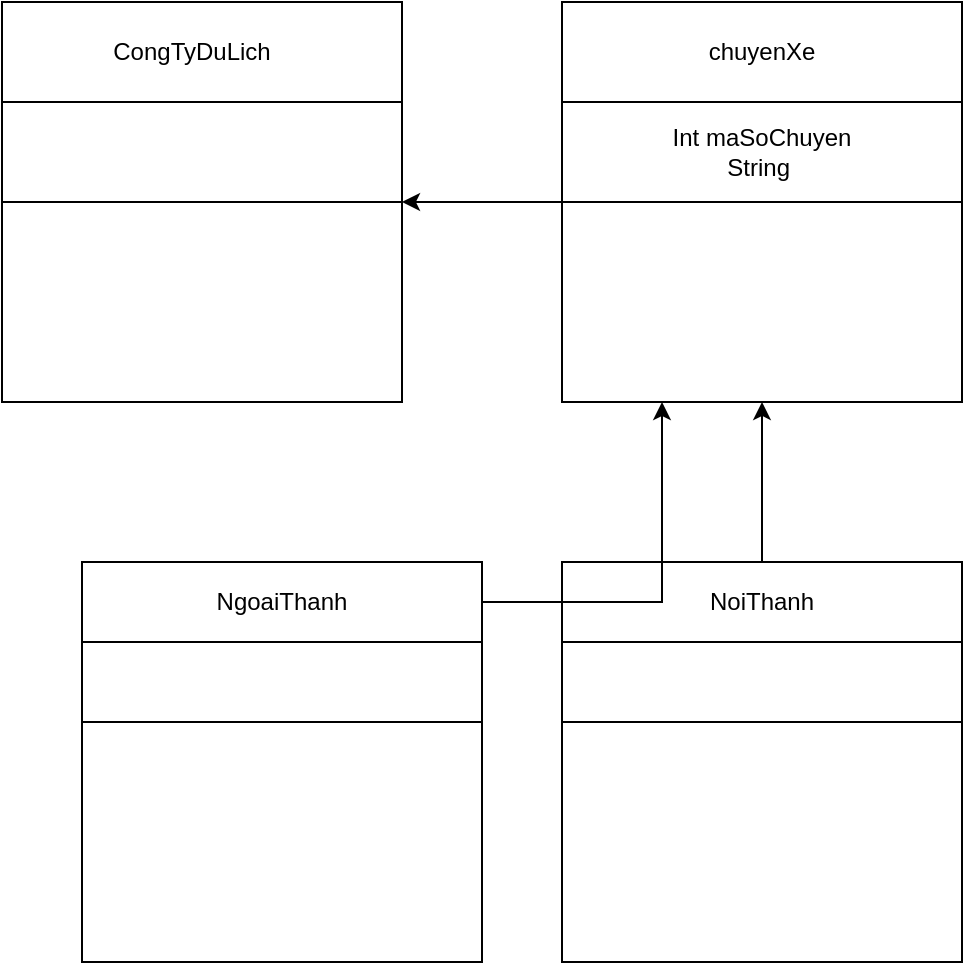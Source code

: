 <mxfile pages="4">
    <diagram id="lfQ-gkdxBR7HYSzC1G3U" name="Page-1">
        <mxGraphModel dx="592" dy="360" grid="1" gridSize="10" guides="1" tooltips="1" connect="1" arrows="1" fold="1" page="1" pageScale="1" pageWidth="850" pageHeight="1100" math="0" shadow="0">
            <root>
                <mxCell id="0"/>
                <mxCell id="1" parent="0"/>
                <mxCell id="Lrdi5Mfcm7WwjXtYW6wa-1" value="" style="whiteSpace=wrap;html=1;aspect=fixed;" parent="1" vertex="1">
                    <mxGeometry x="40" y="160" width="200" height="200" as="geometry"/>
                </mxCell>
                <mxCell id="Lrdi5Mfcm7WwjXtYW6wa-2" value="" style="rounded=0;whiteSpace=wrap;html=1;" parent="1" vertex="1">
                    <mxGeometry x="40" y="160" width="200" height="50" as="geometry"/>
                </mxCell>
                <mxCell id="Lrdi5Mfcm7WwjXtYW6wa-4" value="CongTyDuLich" style="text;html=1;strokeColor=none;fillColor=none;align=center;verticalAlign=middle;whiteSpace=wrap;rounded=0;" parent="1" vertex="1">
                    <mxGeometry x="90" y="170" width="90" height="30" as="geometry"/>
                </mxCell>
                <mxCell id="Lrdi5Mfcm7WwjXtYW6wa-5" value="" style="rounded=0;whiteSpace=wrap;html=1;" parent="1" vertex="1">
                    <mxGeometry x="40" y="210" width="200" height="50" as="geometry"/>
                </mxCell>
                <mxCell id="Lrdi5Mfcm7WwjXtYW6wa-10" style="edgeStyle=orthogonalEdgeStyle;rounded=0;orthogonalLoop=1;jettySize=auto;html=1;" parent="1" source="Lrdi5Mfcm7WwjXtYW6wa-6" target="Lrdi5Mfcm7WwjXtYW6wa-1" edge="1">
                    <mxGeometry relative="1" as="geometry">
                        <mxPoint x="250" y="270" as="targetPoint"/>
                    </mxGeometry>
                </mxCell>
                <mxCell id="Lrdi5Mfcm7WwjXtYW6wa-6" value="" style="whiteSpace=wrap;html=1;aspect=fixed;" parent="1" vertex="1">
                    <mxGeometry x="320" y="160" width="200" height="200" as="geometry"/>
                </mxCell>
                <mxCell id="Lrdi5Mfcm7WwjXtYW6wa-7" value="" style="rounded=0;whiteSpace=wrap;html=1;" parent="1" vertex="1">
                    <mxGeometry x="320" y="160" width="200" height="50" as="geometry"/>
                </mxCell>
                <mxCell id="Lrdi5Mfcm7WwjXtYW6wa-8" value="chuyenXe" style="text;html=1;strokeColor=none;fillColor=none;align=center;verticalAlign=middle;whiteSpace=wrap;rounded=0;" parent="1" vertex="1">
                    <mxGeometry x="390" y="170" width="60" height="30" as="geometry"/>
                </mxCell>
                <mxCell id="Lrdi5Mfcm7WwjXtYW6wa-9" value="Int maSoChuyen&lt;br&gt;String&amp;nbsp;" style="rounded=0;whiteSpace=wrap;html=1;" parent="1" vertex="1">
                    <mxGeometry x="320" y="210" width="200" height="50" as="geometry"/>
                </mxCell>
                <mxCell id="Lrdi5Mfcm7WwjXtYW6wa-13" value="" style="whiteSpace=wrap;html=1;aspect=fixed;" parent="1" vertex="1">
                    <mxGeometry x="320" y="440" width="200" height="200" as="geometry"/>
                </mxCell>
                <mxCell id="Lrdi5Mfcm7WwjXtYW6wa-19" style="edgeStyle=orthogonalEdgeStyle;rounded=0;orthogonalLoop=1;jettySize=auto;html=1;entryX=0.5;entryY=1;entryDx=0;entryDy=0;" parent="1" source="Lrdi5Mfcm7WwjXtYW6wa-14" target="Lrdi5Mfcm7WwjXtYW6wa-6" edge="1">
                    <mxGeometry relative="1" as="geometry"/>
                </mxCell>
                <mxCell id="Lrdi5Mfcm7WwjXtYW6wa-14" value="NoiThanh" style="rounded=0;whiteSpace=wrap;html=1;" parent="1" vertex="1">
                    <mxGeometry x="320" y="440" width="200" height="40" as="geometry"/>
                </mxCell>
                <mxCell id="Lrdi5Mfcm7WwjXtYW6wa-15" value="" style="whiteSpace=wrap;html=1;aspect=fixed;" parent="1" vertex="1">
                    <mxGeometry x="80" y="440" width="200" height="200" as="geometry"/>
                </mxCell>
                <mxCell id="Lrdi5Mfcm7WwjXtYW6wa-18" style="edgeStyle=orthogonalEdgeStyle;rounded=0;orthogonalLoop=1;jettySize=auto;html=1;entryX=0.25;entryY=1;entryDx=0;entryDy=0;" parent="1" source="Lrdi5Mfcm7WwjXtYW6wa-16" target="Lrdi5Mfcm7WwjXtYW6wa-6" edge="1">
                    <mxGeometry relative="1" as="geometry"/>
                </mxCell>
                <mxCell id="Lrdi5Mfcm7WwjXtYW6wa-16" value="NgoaiThanh" style="rounded=0;whiteSpace=wrap;html=1;" parent="1" vertex="1">
                    <mxGeometry x="80" y="440" width="200" height="40" as="geometry"/>
                </mxCell>
                <mxCell id="Lrdi5Mfcm7WwjXtYW6wa-20" value="" style="rounded=0;whiteSpace=wrap;html=1;" parent="1" vertex="1">
                    <mxGeometry x="80" y="480" width="200" height="40" as="geometry"/>
                </mxCell>
                <mxCell id="Lrdi5Mfcm7WwjXtYW6wa-21" value="" style="rounded=0;whiteSpace=wrap;html=1;" parent="1" vertex="1">
                    <mxGeometry x="320" y="480" width="200" height="40" as="geometry"/>
                </mxCell>
            </root>
        </mxGraphModel>
    </diagram>
    <diagram id="11yOBfLYnvBTC6JYQNza" name="Page-2">
        <mxGraphModel dx="1442" dy="1460" grid="1" gridSize="10" guides="0" tooltips="1" connect="0" arrows="0" fold="1" page="1" pageScale="1" pageWidth="850" pageHeight="1100" math="0" shadow="0">
            <root>
                <mxCell id="K8SnqReKJ74IoCwYSZAD-0"/>
                <mxCell id="K8SnqReKJ74IoCwYSZAD-1" parent="K8SnqReKJ74IoCwYSZAD-0"/>
                <mxCell id="jsniZLpeuG3ylSz7l_zh-17" style="edgeStyle=orthogonalEdgeStyle;rounded=0;orthogonalLoop=1;jettySize=auto;html=1;entryX=0.5;entryY=1;entryDx=0;entryDy=0;exitX=0.5;exitY=0;exitDx=0;exitDy=0;" parent="K8SnqReKJ74IoCwYSZAD-1" source="OXOPGy83s165yrnlQs-F-9" target="jsniZLpeuG3ylSz7l_zh-13" edge="1">
                    <mxGeometry relative="1" as="geometry">
                        <mxPoint x="550" y="570" as="targetPoint"/>
                        <Array as="points">
                            <mxPoint x="610" y="550"/>
                            <mxPoint x="610" y="560"/>
                            <mxPoint x="715" y="560"/>
                            <mxPoint x="715" y="490"/>
                            <mxPoint x="300" y="490"/>
                        </Array>
                        <mxPoint x="690" y="560" as="sourcePoint"/>
                    </mxGeometry>
                </mxCell>
                <mxCell id="jsniZLpeuG3ylSz7l_zh-16" style="edgeStyle=orthogonalEdgeStyle;rounded=0;orthogonalLoop=1;jettySize=auto;html=1;entryX=0.5;entryY=1;entryDx=0;entryDy=0;exitX=0.5;exitY=0;exitDx=0;exitDy=0;" parent="K8SnqReKJ74IoCwYSZAD-1" source="OXOPGy83s165yrnlQs-F-1" target="jsniZLpeuG3ylSz7l_zh-13" edge="1">
                    <mxGeometry relative="1" as="geometry">
                        <mxPoint x="510" y="570" as="targetPoint"/>
                        <Array as="points">
                            <mxPoint x="20" y="550"/>
                            <mxPoint x="20" y="490"/>
                            <mxPoint x="300" y="490"/>
                        </Array>
                        <mxPoint x="160" y="640" as="sourcePoint"/>
                    </mxGeometry>
                </mxCell>
                <mxCell id="jsniZLpeuG3ylSz7l_zh-15" style="edgeStyle=orthogonalEdgeStyle;rounded=0;orthogonalLoop=1;jettySize=auto;html=1;entryX=0.5;entryY=1;entryDx=0;entryDy=0;exitX=0.5;exitY=0;exitDx=0;exitDy=0;" parent="K8SnqReKJ74IoCwYSZAD-1" source="OXOPGy83s165yrnlQs-F-5" target="jsniZLpeuG3ylSz7l_zh-13" edge="1">
                    <mxGeometry relative="1" as="geometry">
                        <Array as="points">
                            <mxPoint x="335" y="560"/>
                            <mxPoint x="300" y="560"/>
                        </Array>
                        <mxPoint x="510" y="640" as="sourcePoint"/>
                    </mxGeometry>
                </mxCell>
                <mxCell id="U8C3Zwu2RxsM6rp840tO-6" value="is -a" style="edgeLabel;html=1;align=center;verticalAlign=middle;resizable=0;points=[];" parent="jsniZLpeuG3ylSz7l_zh-15" vertex="1" connectable="0">
                    <mxGeometry x="0.539" relative="1" as="geometry">
                        <mxPoint as="offset"/>
                    </mxGeometry>
                </mxCell>
                <mxCell id="jsniZLpeuG3ylSz7l_zh-10" value="`" style="whiteSpace=wrap;html=1;aspect=fixed;" parent="K8SnqReKJ74IoCwYSZAD-1" vertex="1">
                    <mxGeometry x="175" y="140" width="250" height="250" as="geometry"/>
                </mxCell>
                <mxCell id="AhQ1KBteFfTgEhw3IlR5-9" style="edgeStyle=orthogonalEdgeStyle;rounded=0;orthogonalLoop=1;jettySize=auto;html=1;entryX=0.5;entryY=0;entryDx=0;entryDy=0;" parent="K8SnqReKJ74IoCwYSZAD-1" source="jsniZLpeuG3ylSz7l_zh-11" target="AhQ1KBteFfTgEhw3IlR5-4" edge="1">
                    <mxGeometry relative="1" as="geometry"/>
                </mxCell>
                <mxCell id="jsniZLpeuG3ylSz7l_zh-11" value="&lt;b&gt;HangHoa (abstract class)&lt;br&gt;&lt;br&gt;&lt;/b&gt;" style="rounded=0;whiteSpace=wrap;html=1;" parent="K8SnqReKJ74IoCwYSZAD-1" vertex="1">
                    <mxGeometry x="175" y="140" width="250" height="50" as="geometry"/>
                </mxCell>
                <mxCell id="jsniZLpeuG3ylSz7l_zh-12" value="- maHang : String&lt;br&gt;- tenHang : String&amp;nbsp;&lt;br&gt;- soLuongTon : int&lt;br&gt;- donGia : double" style="rounded=0;whiteSpace=wrap;html=1;align=left;" parent="K8SnqReKJ74IoCwYSZAD-1" vertex="1">
                    <mxGeometry x="175" y="190" width="250" height="70" as="geometry"/>
                </mxCell>
                <mxCell id="jsniZLpeuG3ylSz7l_zh-13" value="&lt;font style=&quot;font-size: 16px&quot;&gt;&lt;br&gt;+ Vat() : double abstras&lt;br&gt;+ toString():&amp;nbsp; String&lt;br&gt;+ danhGiaHangHoa(): String abstras&lt;br&gt;&lt;br&gt;&lt;br&gt;&lt;/font&gt;" style="rounded=0;whiteSpace=wrap;html=1;align=left;" parent="K8SnqReKJ74IoCwYSZAD-1" vertex="1">
                    <mxGeometry x="175" y="260" width="250" height="130" as="geometry"/>
                </mxCell>
                <mxCell id="jsniZLpeuG3ylSz7l_zh-14" value="&lt;font style=&quot;font-size: 15px&quot;&gt;- maHang : String&lt;br&gt;- tenHang : String&amp;nbsp;&lt;br&gt;- soLuongTon : int&lt;br&gt;- donGia : double&lt;/font&gt;" style="rounded=0;whiteSpace=wrap;html=1;align=left;" parent="K8SnqReKJ74IoCwYSZAD-1" vertex="1">
                    <mxGeometry x="175" y="190" width="250" height="70" as="geometry"/>
                </mxCell>
                <mxCell id="jsniZLpeuG3ylSz7l_zh-19" value="" style="whiteSpace=wrap;html=1;aspect=fixed;" parent="K8SnqReKJ74IoCwYSZAD-1" vertex="1">
                    <mxGeometry x="650" y="30" width="380" height="380" as="geometry"/>
                </mxCell>
                <mxCell id="jsniZLpeuG3ylSz7l_zh-21" value="&lt;b&gt;DanhSachHangHoa&lt;/b&gt;" style="rounded=0;whiteSpace=wrap;html=1;" parent="K8SnqReKJ74IoCwYSZAD-1" vertex="1">
                    <mxGeometry x="650" y="30" width="380" height="50" as="geometry"/>
                </mxCell>
                <mxCell id="jsniZLpeuG3ylSz7l_zh-22" value="- danhSach[], Kho[]&lt;br&gt;" style="rounded=0;whiteSpace=wrap;html=1;" parent="K8SnqReKJ74IoCwYSZAD-1" vertex="1">
                    <mxGeometry x="650" y="80" width="380" height="70" as="geometry"/>
                </mxCell>
                <mxCell id="jsniZLpeuG3ylSz7l_zh-23" value="&lt;div&gt;&lt;span&gt;&lt;font style=&quot;font-size: 17px&quot;&gt;- danhSach[], HangHoa[]&lt;/font&gt;&lt;/span&gt;&lt;/div&gt;" style="rounded=0;whiteSpace=wrap;html=1;align=left;" parent="K8SnqReKJ74IoCwYSZAD-1" vertex="1">
                    <mxGeometry x="650" y="80" width="380" height="70" as="geometry"/>
                </mxCell>
                <mxCell id="jsniZLpeuG3ylSz7l_zh-24" value="&lt;font style=&quot;font-size: 16px&quot;&gt;+ them(): void&lt;br&gt;+ output() : void&lt;br&gt;+ xoaHangHoa() : void&lt;br&gt;+ timHangHoaTheoMa(): HangHoa&lt;br&gt;+ timHangĐmTheoMa() : HangDienMay&lt;br&gt;+ timHangSsTheoMa() : HangSanhSu&lt;br&gt;+ timHangTpTheoMa() : HangThucPham&lt;br&gt;+ timViTriHoaDon() : int&lt;br&gt;+ edit() : void&lt;br&gt;+ sortHangHoa(): void&lt;br&gt;+ tínhTongSLTungLoai(): void&lt;br&gt;+ thongKe(): void&amp;nbsp;&lt;br&gt;+ baoCao(): void&lt;/font&gt;" style="rounded=0;whiteSpace=wrap;html=1;align=left;" parent="K8SnqReKJ74IoCwYSZAD-1" vertex="1">
                    <mxGeometry x="650" y="150" width="380" height="260" as="geometry"/>
                </mxCell>
                <mxCell id="Ao-AL12jzNvUuhI2lJwm-0" value="SortHangHoa (comparator) " style="swimlane;fontStyle=0;childLayout=stackLayout;horizontal=1;startSize=26;fillColor=none;horizontalStack=0;resizeParent=1;resizeParentMax=0;resizeLast=0;collapsible=1;marginBottom=0;" parent="K8SnqReKJ74IoCwYSZAD-1" vertex="1">
                    <mxGeometry x="1150" y="299" width="195" height="52" as="geometry"/>
                </mxCell>
                <mxCell id="Ao-AL12jzNvUuhI2lJwm-1" value="+compare(): int" style="text;strokeColor=none;fillColor=none;align=left;verticalAlign=top;spacingLeft=4;spacingRight=4;overflow=hidden;rotatable=0;points=[[0,0.5],[1,0.5]];portConstraint=eastwest;" parent="Ao-AL12jzNvUuhI2lJwm-0" vertex="1">
                    <mxGeometry y="26" width="195" height="26" as="geometry"/>
                </mxCell>
                <mxCell id="OXOPGy83s165yrnlQs-F-0" value="" style="endArrow=none;dashed=1;html=1;rounded=0;entryX=0.001;entryY=0.077;entryDx=0;entryDy=0;entryPerimeter=0;" parent="K8SnqReKJ74IoCwYSZAD-1" target="Ao-AL12jzNvUuhI2lJwm-1" edge="1">
                    <mxGeometry width="50" height="50" relative="1" as="geometry">
                        <mxPoint x="1032" y="327" as="sourcePoint"/>
                        <mxPoint x="1300" y="250" as="targetPoint"/>
                    </mxGeometry>
                </mxCell>
                <mxCell id="OXOPGy83s165yrnlQs-F-1" value="HangDienMay" style="swimlane;fontStyle=1;align=center;verticalAlign=top;childLayout=stackLayout;horizontal=1;startSize=26;horizontalStack=0;resizeParent=1;resizeParentMax=0;resizeLast=0;collapsible=1;marginBottom=0;" parent="K8SnqReKJ74IoCwYSZAD-1" vertex="1">
                    <mxGeometry x="-120" y="550" width="300" height="240" as="geometry"/>
                </mxCell>
                <mxCell id="OXOPGy83s165yrnlQs-F-2" value="+ ngayBaoHanh: int&#10;+ congXuat: int &#10;" style="text;strokeColor=none;fillColor=none;align=left;verticalAlign=top;spacingLeft=4;spacingRight=4;overflow=hidden;rotatable=0;points=[[0,0.5],[1,0.5]];portConstraint=eastwest;fontSize=13;" parent="OXOPGy83s165yrnlQs-F-1" vertex="1">
                    <mxGeometry y="26" width="300" height="54" as="geometry"/>
                </mxCell>
                <mxCell id="OXOPGy83s165yrnlQs-F-3" value="" style="line;strokeWidth=1;fillColor=none;align=left;verticalAlign=middle;spacingTop=-1;spacingLeft=3;spacingRight=3;rotatable=0;labelPosition=right;points=[];portConstraint=eastwest;" parent="OXOPGy83s165yrnlQs-F-1" vertex="1">
                    <mxGeometry y="80" width="300" height="8" as="geometry"/>
                </mxCell>
                <mxCell id="OXOPGy83s165yrnlQs-F-4" value="+ setNgayBaoHanh(): void&#10;+ setCongXuat(): void&#10;+vat() (override): double&#10;+ toString() (override) : String&#10;+ danhGiaHangHoa() (override): String" style="text;strokeColor=none;fillColor=none;align=left;verticalAlign=top;spacingLeft=4;spacingRight=4;overflow=hidden;rotatable=0;points=[[0,0.5],[1,0.5]];portConstraint=eastwest;fontSize=14;" parent="OXOPGy83s165yrnlQs-F-1" vertex="1">
                    <mxGeometry y="88" width="300" height="152" as="geometry"/>
                </mxCell>
                <mxCell id="OXOPGy83s165yrnlQs-F-5" value="HangSanhSu" style="swimlane;fontStyle=1;align=center;verticalAlign=top;childLayout=stackLayout;horizontal=1;startSize=26;horizontalStack=0;resizeParent=1;resizeParentMax=0;resizeLast=0;collapsible=1;marginBottom=0;fontSize=14;" parent="K8SnqReKJ74IoCwYSZAD-1" vertex="1">
                    <mxGeometry x="230" y="550" width="280" height="240" as="geometry"/>
                </mxCell>
                <mxCell id="OXOPGy83s165yrnlQs-F-6" value="+ nhaSanXuat(): String&#10;+ ngayNhapKho() : Date" style="text;strokeColor=none;fillColor=none;align=left;verticalAlign=top;spacingLeft=4;spacingRight=4;overflow=hidden;rotatable=0;points=[[0,0.5],[1,0.5]];portConstraint=eastwest;fontSize=14;" parent="OXOPGy83s165yrnlQs-F-5" vertex="1">
                    <mxGeometry y="26" width="280" height="54" as="geometry"/>
                </mxCell>
                <mxCell id="OXOPGy83s165yrnlQs-F-7" value="" style="line;strokeWidth=1;fillColor=none;align=left;verticalAlign=middle;spacingTop=-1;spacingLeft=3;spacingRight=3;rotatable=0;labelPosition=right;points=[];portConstraint=eastwest;fontSize=14;" parent="OXOPGy83s165yrnlQs-F-5" vertex="1">
                    <mxGeometry y="80" width="280" height="8" as="geometry"/>
                </mxCell>
                <mxCell id="OXOPGy83s165yrnlQs-F-8" value="+ vat() (override): double&#10;+ toString() (override): String&#10;+ thoiGianLuuKho(): int&#10;+ danhGiaHangHoa() (override) ; String" style="text;strokeColor=none;fillColor=none;align=left;verticalAlign=top;spacingLeft=4;spacingRight=4;overflow=hidden;rotatable=0;points=[[0,0.5],[1,0.5]];portConstraint=eastwest;fontSize=15;" parent="OXOPGy83s165yrnlQs-F-5" vertex="1">
                    <mxGeometry y="88" width="280" height="152" as="geometry"/>
                </mxCell>
                <mxCell id="OXOPGy83s165yrnlQs-F-9" value="HangThucPham" style="swimlane;fontStyle=1;align=center;verticalAlign=top;childLayout=stackLayout;horizontal=1;startSize=26;horizontalStack=0;resizeParent=1;resizeParentMax=0;resizeLast=0;collapsible=1;marginBottom=0;fontSize=15;" parent="K8SnqReKJ74IoCwYSZAD-1" vertex="1">
                    <mxGeometry x="600" y="550" width="300" height="240" as="geometry"/>
                </mxCell>
                <mxCell id="OXOPGy83s165yrnlQs-F-10" value="+ ngaySanXuat() : Date&#10;+ ngayHetHan() : Date&#10;+ nhaCungCap : String" style="text;strokeColor=none;fillColor=none;align=left;verticalAlign=top;spacingLeft=4;spacingRight=4;overflow=hidden;rotatable=0;points=[[0,0.5],[1,0.5]];portConstraint=eastwest;fontSize=15;" parent="OXOPGy83s165yrnlQs-F-9" vertex="1">
                    <mxGeometry y="26" width="300" height="74" as="geometry"/>
                </mxCell>
                <mxCell id="OXOPGy83s165yrnlQs-F-11" value="" style="line;strokeWidth=1;fillColor=none;align=left;verticalAlign=middle;spacingTop=-1;spacingLeft=3;spacingRight=3;rotatable=0;labelPosition=right;points=[];portConstraint=eastwest;fontSize=15;" parent="OXOPGy83s165yrnlQs-F-9" vertex="1">
                    <mxGeometry y="100" width="300" height="8" as="geometry"/>
                </mxCell>
                <mxCell id="OXOPGy83s165yrnlQs-F-12" value="+ setNgayHetHan() : void&#10;+ toString() (override): String&#10;+ kiemTraHSD(): boolean&#10;+ tinhHSD(): boolean&#10;+ danhGiaHangHoa() (override): String&#10;+ vat() (override): double" style="text;strokeColor=none;fillColor=none;align=left;verticalAlign=top;spacingLeft=4;spacingRight=4;overflow=hidden;rotatable=0;points=[[0,0.5],[1,0.5]];portConstraint=eastwest;fontSize=15;" parent="OXOPGy83s165yrnlQs-F-9" vertex="1">
                    <mxGeometry y="108" width="300" height="132" as="geometry"/>
                </mxCell>
                <mxCell id="AhQ1KBteFfTgEhw3IlR5-0" value="ConSoleInput" style="swimlane;fontStyle=0;childLayout=stackLayout;horizontal=1;startSize=26;fillColor=none;horizontalStack=0;resizeParent=1;resizeParentMax=0;resizeLast=0;collapsible=1;marginBottom=0;" parent="K8SnqReKJ74IoCwYSZAD-1" vertex="1">
                    <mxGeometry x="-50" y="240" width="170" height="52" as="geometry"/>
                </mxCell>
                <mxCell id="AhQ1KBteFfTgEhw3IlR5-1" value="+ inputHangHoa() : hangHoa" style="text;strokeColor=none;fillColor=none;align=left;verticalAlign=top;spacingLeft=4;spacingRight=4;overflow=hidden;rotatable=0;points=[[0,0.5],[1,0.5]];portConstraint=eastwest;" parent="AhQ1KBteFfTgEhw3IlR5-0" vertex="1">
                    <mxGeometry y="26" width="170" height="26" as="geometry"/>
                </mxCell>
                <mxCell id="AhQ1KBteFfTgEhw3IlR5-4" value="HangHoaTestDrive" style="swimlane;fontStyle=0;childLayout=stackLayout;horizontal=1;startSize=26;fillColor=none;horizontalStack=0;resizeParent=1;resizeParentMax=0;resizeLast=0;collapsible=1;marginBottom=0;" parent="K8SnqReKJ74IoCwYSZAD-1" vertex="1">
                    <mxGeometry x="-470" y="240" width="260" height="52" as="geometry"/>
                </mxCell>
                <mxCell id="AhQ1KBteFfTgEhw3IlR5-5" value="+ main: void" style="text;strokeColor=none;fillColor=none;align=left;verticalAlign=top;spacingLeft=4;spacingRight=4;overflow=hidden;rotatable=0;points=[[0,0.5],[1,0.5]];portConstraint=eastwest;" parent="AhQ1KBteFfTgEhw3IlR5-4" vertex="1">
                    <mxGeometry y="26" width="260" height="26" as="geometry"/>
                </mxCell>
                <mxCell id="AhQ1KBteFfTgEhw3IlR5-8" style="edgeStyle=orthogonalEdgeStyle;rounded=0;orthogonalLoop=1;jettySize=auto;html=1;" parent="K8SnqReKJ74IoCwYSZAD-1" source="AhQ1KBteFfTgEhw3IlR5-1" target="AhQ1KBteFfTgEhw3IlR5-5" edge="1">
                    <mxGeometry relative="1" as="geometry"/>
                </mxCell>
                <mxCell id="AhQ1KBteFfTgEhw3IlR5-17" style="edgeStyle=orthogonalEdgeStyle;rounded=0;orthogonalLoop=1;jettySize=auto;html=1;entryX=0.5;entryY=0;entryDx=0;entryDy=0;" parent="K8SnqReKJ74IoCwYSZAD-1" source="AhQ1KBteFfTgEhw3IlR5-11" target="jsniZLpeuG3ylSz7l_zh-21" edge="1">
                    <mxGeometry relative="1" as="geometry">
                        <mxPoint x="890" y="-64" as="targetPoint"/>
                        <Array as="points">
                            <mxPoint x="840" y="-70"/>
                        </Array>
                    </mxGeometry>
                </mxCell>
                <mxCell id="AhQ1KBteFfTgEhw3IlR5-11" value="FileWriter" style="swimlane;fontStyle=0;childLayout=stackLayout;horizontal=1;startSize=26;fillColor=none;horizontalStack=0;resizeParent=1;resizeParentMax=0;resizeLast=0;collapsible=1;marginBottom=0;" parent="K8SnqReKJ74IoCwYSZAD-1" vertex="1">
                    <mxGeometry x="230" y="-90" width="140" height="52" as="geometry"/>
                </mxCell>
                <mxCell id="AhQ1KBteFfTgEhw3IlR5-12" value="+ writer : void" style="text;strokeColor=none;fillColor=none;align=left;verticalAlign=top;spacingLeft=4;spacingRight=4;overflow=hidden;rotatable=0;points=[[0,0.5],[1,0.5]];portConstraint=eastwest;" parent="AhQ1KBteFfTgEhw3IlR5-11" vertex="1">
                    <mxGeometry y="26" width="140" height="26" as="geometry"/>
                </mxCell>
                <mxCell id="AhQ1KBteFfTgEhw3IlR5-16" value="Use" style="endArrow=open;endSize=12;dashed=1;html=1;rounded=0;exitX=0.5;exitY=0;exitDx=0;exitDy=0;entryX=0.502;entryY=1.104;entryDx=0;entryDy=0;entryPerimeter=0;" parent="K8SnqReKJ74IoCwYSZAD-1" source="jsniZLpeuG3ylSz7l_zh-11" target="AhQ1KBteFfTgEhw3IlR5-12" edge="1">
                    <mxGeometry width="160" relative="1" as="geometry">
                        <mxPoint x="340" y="60" as="sourcePoint"/>
                        <mxPoint x="500" y="60" as="targetPoint"/>
                    </mxGeometry>
                </mxCell>
                <mxCell id="AhQ1KBteFfTgEhw3IlR5-18" value="" style="endArrow=block;startArrow=block;endFill=1;startFill=1;html=1;rounded=0;" parent="K8SnqReKJ74IoCwYSZAD-1" edge="1">
                    <mxGeometry width="160" relative="1" as="geometry">
                        <mxPoint x="70" y="-64.37" as="sourcePoint"/>
                        <mxPoint x="230" y="-64.37" as="targetPoint"/>
                    </mxGeometry>
                </mxCell>
                <mxCell id="ODe85-XE_8qP6uPHcZh5-0" style="edgeStyle=orthogonalEdgeStyle;rounded=0;orthogonalLoop=1;jettySize=auto;html=1;" parent="K8SnqReKJ74IoCwYSZAD-1" source="AhQ1KBteFfTgEhw3IlR5-20" target="AhQ1KBteFfTgEhw3IlR5-22" edge="1">
                    <mxGeometry relative="1" as="geometry">
                        <mxPoint x="50" y="-230" as="targetPoint"/>
                        <Array as="points">
                            <mxPoint x="35" y="-220"/>
                        </Array>
                    </mxGeometry>
                </mxCell>
                <mxCell id="AhQ1KBteFfTgEhw3IlR5-20" value="hanghoa.txt" style="text;html=1;align=center;verticalAlign=middle;resizable=0;points=[];autosize=1;strokeColor=none;fillColor=none;" parent="K8SnqReKJ74IoCwYSZAD-1" vertex="1">
                    <mxGeometry x="-5" y="-74" width="80" height="20" as="geometry"/>
                </mxCell>
                <mxCell id="AhQ1KBteFfTgEhw3IlR5-22" value="&lt;p style=&quot;margin: 0px ; margin-top: 4px ; text-align: center&quot;&gt;&lt;b&gt;HangHoaDoc&lt;/b&gt;&lt;/p&gt;&lt;hr size=&quot;1&quot;&gt;&lt;div style=&quot;height: 2px&quot;&gt;&amp;nbsp;+ main: void&lt;/div&gt;" style="verticalAlign=top;align=left;overflow=fill;fontSize=12;fontFamily=Helvetica;html=1;" parent="K8SnqReKJ74IoCwYSZAD-1" vertex="1">
                    <mxGeometry x="220" y="-260" width="140" height="60" as="geometry"/>
                </mxCell>
                <mxCell id="U8C3Zwu2RxsM6rp840tO-2" value="" style="endArrow=classic;html=1;rounded=0;entryX=1;entryY=1;entryDx=0;entryDy=0;exitX=-0.001;exitY=0.432;exitDx=0;exitDy=0;exitPerimeter=0;" parent="K8SnqReKJ74IoCwYSZAD-1" source="jsniZLpeuG3ylSz7l_zh-24" target="jsniZLpeuG3ylSz7l_zh-14" edge="1">
                    <mxGeometry relative="1" as="geometry">
                        <mxPoint x="480" y="330" as="sourcePoint"/>
                        <mxPoint x="580" y="330" as="targetPoint"/>
                    </mxGeometry>
                </mxCell>
                <mxCell id="U8C3Zwu2RxsM6rp840tO-3" value="has - a" style="edgeLabel;resizable=0;html=1;align=center;verticalAlign=middle;" parent="U8C3Zwu2RxsM6rp840tO-2" connectable="0" vertex="1">
                    <mxGeometry relative="1" as="geometry"/>
                </mxCell>
                <mxCell id="U8C3Zwu2RxsM6rp840tO-4" value="" style="endArrow=classic;html=1;rounded=0;exitX=0.491;exitY=1.16;exitDx=0;exitDy=0;exitPerimeter=0;" parent="K8SnqReKJ74IoCwYSZAD-1" source="AhQ1KBteFfTgEhw3IlR5-5" edge="1">
                    <mxGeometry width="50" height="50" relative="1" as="geometry">
                        <mxPoint x="270" y="570" as="sourcePoint"/>
                        <mxPoint x="960" y="410" as="targetPoint"/>
                        <Array as="points">
                            <mxPoint x="-342" y="840"/>
                            <mxPoint x="960" y="840"/>
                        </Array>
                    </mxGeometry>
                </mxCell>
                <mxCell id="U8C3Zwu2RxsM6rp840tO-5" value="has-a" style="edgeLabel;html=1;align=center;verticalAlign=middle;resizable=0;points=[];" parent="U8C3Zwu2RxsM6rp840tO-4" vertex="1" connectable="0">
                    <mxGeometry x="-0.068" y="1" relative="1" as="geometry">
                        <mxPoint x="1" as="offset"/>
                    </mxGeometry>
                </mxCell>
                <mxCell id="Lt_gxJNC_8GN8KQI0bPT-4" value="ConsoleInputEdit" style="swimlane;fontStyle=0;childLayout=stackLayout;horizontal=1;startSize=26;fillColor=none;horizontalStack=0;resizeParent=1;resizeParentMax=0;resizeLast=0;collapsible=1;marginBottom=0;" parent="K8SnqReKJ74IoCwYSZAD-1" vertex="1">
                    <mxGeometry x="1150" y="380" width="200" height="52" as="geometry"/>
                </mxCell>
                <mxCell id="Lt_gxJNC_8GN8KQI0bPT-5" value="+ inputEditHangHoa():  void" style="text;strokeColor=none;fillColor=none;align=left;verticalAlign=top;spacingLeft=4;spacingRight=4;overflow=hidden;rotatable=0;points=[[0,0.5],[1,0.5]];portConstraint=eastwest;" parent="Lt_gxJNC_8GN8KQI0bPT-4" vertex="1">
                    <mxGeometry y="26" width="200" height="26" as="geometry"/>
                </mxCell>
                <mxCell id="Lt_gxJNC_8GN8KQI0bPT-8" value="" style="endArrow=block;dashed=1;endFill=0;endSize=12;html=1;rounded=0;exitX=0.015;exitY=0.071;exitDx=0;exitDy=0;exitPerimeter=0;entryX=1.001;entryY=0.753;entryDx=0;entryDy=0;entryPerimeter=0;" parent="K8SnqReKJ74IoCwYSZAD-1" source="Lt_gxJNC_8GN8KQI0bPT-5" target="jsniZLpeuG3ylSz7l_zh-24" edge="1">
                    <mxGeometry width="160" relative="1" as="geometry">
                        <mxPoint x="1020" y="400" as="sourcePoint"/>
                        <mxPoint x="1180" y="400" as="targetPoint"/>
                    </mxGeometry>
                </mxCell>
            </root>
        </mxGraphModel>
    </diagram>
    <diagram id="Fly-WLXYTl1xgj_z7VYT" name="Page-3">
        <mxGraphModel dx="592" dy="360" grid="1" gridSize="10" guides="1" tooltips="1" connect="1" arrows="1" fold="1" page="1" pageScale="1" pageWidth="850" pageHeight="1100" math="0" shadow="0">
            <root>
                <mxCell id="aTCxS6DI_r6le_0jJn6K-0"/>
                <mxCell id="aTCxS6DI_r6le_0jJn6K-1" parent="aTCxS6DI_r6le_0jJn6K-0"/>
                <mxCell id="bVK0syiN2nUKVATQqIMd-2" style="edgeStyle=orthogonalEdgeStyle;rounded=0;orthogonalLoop=1;jettySize=auto;html=1;exitX=0.5;exitY=0;exitDx=0;exitDy=0;" parent="aTCxS6DI_r6le_0jJn6K-1" source="bVK0syiN2nUKVATQqIMd-1" target="bVK0syiN2nUKVATQqIMd-4" edge="1">
                    <mxGeometry relative="1" as="geometry">
                        <mxPoint x="450" y="330" as="targetPoint"/>
                        <Array as="points">
                            <mxPoint x="260" y="310"/>
                        </Array>
                    </mxGeometry>
                </mxCell>
                <mxCell id="bVK0syiN2nUKVATQqIMd-3" value="&lt;font style=&quot;font-size: 12px&quot;&gt;Hệ thống&lt;/font&gt;" style="edgeLabel;html=1;align=center;verticalAlign=middle;resizable=0;points=[];" parent="bVK0syiN2nUKVATQqIMd-2" vertex="1" connectable="0">
                    <mxGeometry x="0.44" y="-4" relative="1" as="geometry">
                        <mxPoint as="offset"/>
                    </mxGeometry>
                </mxCell>
                <mxCell id="bVK0syiN2nUKVATQqIMd-5" style="edgeStyle=orthogonalEdgeStyle;rounded=0;orthogonalLoop=1;jettySize=auto;html=1;exitX=0.75;exitY=0;exitDx=0;exitDy=0;fontSize=12;" parent="aTCxS6DI_r6le_0jJn6K-1" source="bVK0syiN2nUKVATQqIMd-1" target="bVK0syiN2nUKVATQqIMd-12" edge="1">
                    <mxGeometry relative="1" as="geometry">
                        <mxPoint x="440" y="400" as="targetPoint"/>
                        <Array as="points">
                            <mxPoint x="280" y="400"/>
                        </Array>
                    </mxGeometry>
                </mxCell>
                <mxCell id="bVK0syiN2nUKVATQqIMd-11" value="quản lý danh muc" style="edgeLabel;html=1;align=center;verticalAlign=middle;resizable=0;points=[];fontSize=12;" parent="bVK0syiN2nUKVATQqIMd-5" vertex="1" connectable="0">
                    <mxGeometry x="0.447" y="2" relative="1" as="geometry">
                        <mxPoint x="-11" as="offset"/>
                    </mxGeometry>
                </mxCell>
                <mxCell id="bVK0syiN2nUKVATQqIMd-18" style="edgeStyle=orthogonalEdgeStyle;rounded=0;orthogonalLoop=1;jettySize=auto;html=1;fontSize=12;" parent="aTCxS6DI_r6le_0jJn6K-1" source="bVK0syiN2nUKVATQqIMd-1" target="bVK0syiN2nUKVATQqIMd-20" edge="1">
                    <mxGeometry relative="1" as="geometry">
                        <mxPoint x="440" y="580" as="targetPoint"/>
                        <Array as="points">
                            <mxPoint x="410" y="580"/>
                            <mxPoint x="410" y="580"/>
                        </Array>
                    </mxGeometry>
                </mxCell>
                <mxCell id="bVK0syiN2nUKVATQqIMd-19" value="tra cứu" style="edgeLabel;html=1;align=center;verticalAlign=middle;resizable=0;points=[];fontSize=12;" parent="bVK0syiN2nUKVATQqIMd-18" vertex="1" connectable="0">
                    <mxGeometry x="-0.293" y="1" relative="1" as="geometry">
                        <mxPoint as="offset"/>
                    </mxGeometry>
                </mxCell>
                <mxCell id="bVK0syiN2nUKVATQqIMd-27" style="edgeStyle=orthogonalEdgeStyle;rounded=0;orthogonalLoop=1;jettySize=auto;html=1;exitX=0.75;exitY=1;exitDx=0;exitDy=0;fontSize=12;" parent="aTCxS6DI_r6le_0jJn6K-1" source="bVK0syiN2nUKVATQqIMd-1" target="bVK0syiN2nUKVATQqIMd-29" edge="1">
                    <mxGeometry relative="1" as="geometry">
                        <mxPoint x="440" y="800" as="targetPoint"/>
                        <Array as="points">
                            <mxPoint x="280" y="740"/>
                            <mxPoint x="280" y="740"/>
                        </Array>
                    </mxGeometry>
                </mxCell>
                <mxCell id="bVK0syiN2nUKVATQqIMd-30" value="báo cao -thống kê" style="edgeLabel;html=1;align=center;verticalAlign=middle;resizable=0;points=[];fontSize=12;" parent="bVK0syiN2nUKVATQqIMd-27" vertex="1" connectable="0">
                    <mxGeometry x="0.365" y="1" relative="1" as="geometry">
                        <mxPoint as="offset"/>
                    </mxGeometry>
                </mxCell>
                <mxCell id="bVK0syiN2nUKVATQqIMd-38" style="edgeStyle=orthogonalEdgeStyle;rounded=0;orthogonalLoop=1;jettySize=auto;html=1;fontSize=12;" parent="aTCxS6DI_r6le_0jJn6K-1" source="bVK0syiN2nUKVATQqIMd-1" target="bVK0syiN2nUKVATQqIMd-39" edge="1">
                    <mxGeometry relative="1" as="geometry">
                        <mxPoint x="410" y="1000" as="targetPoint"/>
                        <Array as="points">
                            <mxPoint x="260" y="1000"/>
                        </Array>
                    </mxGeometry>
                </mxCell>
                <mxCell id="bVK0syiN2nUKVATQqIMd-40" value="tiện ích" style="edgeLabel;html=1;align=center;verticalAlign=middle;resizable=0;points=[];fontSize=12;" parent="bVK0syiN2nUKVATQqIMd-38" vertex="1" connectable="0">
                    <mxGeometry x="0.6" y="1" relative="1" as="geometry">
                        <mxPoint as="offset"/>
                    </mxGeometry>
                </mxCell>
                <mxCell id="bVK0syiN2nUKVATQqIMd-43" style="edgeStyle=orthogonalEdgeStyle;rounded=0;orthogonalLoop=1;jettySize=auto;html=1;exitX=0.25;exitY=1;exitDx=0;exitDy=0;fontSize=12;" parent="aTCxS6DI_r6le_0jJn6K-1" source="bVK0syiN2nUKVATQqIMd-1" target="bVK0syiN2nUKVATQqIMd-45" edge="1">
                    <mxGeometry relative="1" as="geometry">
                        <mxPoint x="440" y="1140" as="targetPoint"/>
                        <Array as="points">
                            <mxPoint x="240" y="1140"/>
                        </Array>
                    </mxGeometry>
                </mxCell>
                <mxCell id="bVK0syiN2nUKVATQqIMd-44" value="giúp đỡ" style="edgeLabel;html=1;align=center;verticalAlign=middle;resizable=0;points=[];fontSize=12;" parent="bVK0syiN2nUKVATQqIMd-43" vertex="1" connectable="0">
                    <mxGeometry x="0.607" y="2" relative="1" as="geometry">
                        <mxPoint as="offset"/>
                    </mxGeometry>
                </mxCell>
                <mxCell id="bVK0syiN2nUKVATQqIMd-1" value="Menubar" style="rounded=1;whiteSpace=wrap;html=1;" parent="aTCxS6DI_r6le_0jJn6K-1" vertex="1">
                    <mxGeometry x="220" y="560" width="80" height="40" as="geometry"/>
                </mxCell>
                <mxCell id="bVK0syiN2nUKVATQqIMd-4" value="quản lí hàng hóa" style="rounded=0;whiteSpace=wrap;html=1;fontSize=12;" parent="aTCxS6DI_r6le_0jJn6K-1" vertex="1">
                    <mxGeometry x="440" y="300" width="120" height="20" as="geometry"/>
                </mxCell>
                <mxCell id="bVK0syiN2nUKVATQqIMd-7" value="" style="endArrow=classic;html=1;rounded=0;fontSize=12;" parent="aTCxS6DI_r6le_0jJn6K-1" target="bVK0syiN2nUKVATQqIMd-8" edge="1">
                    <mxGeometry width="50" height="50" relative="1" as="geometry">
                        <mxPoint x="360" y="310" as="sourcePoint"/>
                        <mxPoint x="430" y="350" as="targetPoint"/>
                        <Array as="points">
                            <mxPoint x="360" y="350"/>
                        </Array>
                    </mxGeometry>
                </mxCell>
                <mxCell id="bVK0syiN2nUKVATQqIMd-8" value="thoát chương trình" style="rounded=0;whiteSpace=wrap;html=1;fontSize=12;" parent="aTCxS6DI_r6le_0jJn6K-1" vertex="1">
                    <mxGeometry x="440" y="340" width="120" height="20" as="geometry"/>
                </mxCell>
                <mxCell id="bVK0syiN2nUKVATQqIMd-12" value="quản lí hàng thực phẩm" style="rounded=0;whiteSpace=wrap;html=1;fontSize=12;" parent="aTCxS6DI_r6le_0jJn6K-1" vertex="1">
                    <mxGeometry x="440" y="380" width="120" height="40" as="geometry"/>
                </mxCell>
                <mxCell id="bVK0syiN2nUKVATQqIMd-14" value="" style="endArrow=classic;html=1;rounded=0;fontSize=12;" parent="aTCxS6DI_r6le_0jJn6K-1" target="bVK0syiN2nUKVATQqIMd-15" edge="1">
                    <mxGeometry width="50" height="50" relative="1" as="geometry">
                        <mxPoint x="400" y="400" as="sourcePoint"/>
                        <mxPoint x="440" y="460" as="targetPoint"/>
                        <Array as="points">
                            <mxPoint x="400" y="460"/>
                        </Array>
                    </mxGeometry>
                </mxCell>
                <mxCell id="bVK0syiN2nUKVATQqIMd-15" value="quản lí hàng sành sứ" style="rounded=0;whiteSpace=wrap;html=1;fontSize=12;" parent="aTCxS6DI_r6le_0jJn6K-1" vertex="1">
                    <mxGeometry x="440" y="440" width="120" height="40" as="geometry"/>
                </mxCell>
                <mxCell id="bVK0syiN2nUKVATQqIMd-16" value="" style="endArrow=classic;html=1;rounded=0;fontSize=12;" parent="aTCxS6DI_r6le_0jJn6K-1" target="bVK0syiN2nUKVATQqIMd-17" edge="1">
                    <mxGeometry width="50" height="50" relative="1" as="geometry">
                        <mxPoint x="400" y="460" as="sourcePoint"/>
                        <mxPoint x="440" y="510" as="targetPoint"/>
                        <Array as="points">
                            <mxPoint x="400" y="520"/>
                            <mxPoint x="420" y="520"/>
                        </Array>
                    </mxGeometry>
                </mxCell>
                <mxCell id="bVK0syiN2nUKVATQqIMd-17" value="quản lí hàng điện máy" style="rounded=0;whiteSpace=wrap;html=1;fontSize=12;" parent="aTCxS6DI_r6le_0jJn6K-1" vertex="1">
                    <mxGeometry x="440" y="500" width="120" height="40" as="geometry"/>
                </mxCell>
                <mxCell id="bVK0syiN2nUKVATQqIMd-20" value="tra cứu danh sách hàng hóa" style="rounded=0;whiteSpace=wrap;html=1;fontSize=12;" parent="aTCxS6DI_r6le_0jJn6K-1" vertex="1">
                    <mxGeometry x="440" y="560" width="120" height="40" as="geometry"/>
                </mxCell>
                <mxCell id="bVK0syiN2nUKVATQqIMd-22" value="" style="endArrow=classic;html=1;rounded=0;fontSize=12;" parent="aTCxS6DI_r6le_0jJn6K-1" target="bVK0syiN2nUKVATQqIMd-23" edge="1">
                    <mxGeometry width="50" height="50" relative="1" as="geometry">
                        <mxPoint x="400" y="580" as="sourcePoint"/>
                        <mxPoint x="440" y="640" as="targetPoint"/>
                        <Array as="points">
                            <mxPoint x="400" y="640"/>
                        </Array>
                    </mxGeometry>
                </mxCell>
                <mxCell id="bVK0syiN2nUKVATQqIMd-23" value="tra cứu số lượng tồn kho" style="rounded=0;whiteSpace=wrap;html=1;fontSize=12;" parent="aTCxS6DI_r6le_0jJn6K-1" vertex="1">
                    <mxGeometry x="440" y="620" width="120" height="40" as="geometry"/>
                </mxCell>
                <mxCell id="bVK0syiN2nUKVATQqIMd-25" value="" style="endArrow=classic;html=1;rounded=0;fontSize=12;" parent="aTCxS6DI_r6le_0jJn6K-1" target="bVK0syiN2nUKVATQqIMd-26" edge="1">
                    <mxGeometry width="50" height="50" relative="1" as="geometry">
                        <mxPoint x="400" y="640" as="sourcePoint"/>
                        <mxPoint x="440" y="690" as="targetPoint"/>
                        <Array as="points">
                            <mxPoint x="400" y="700"/>
                        </Array>
                    </mxGeometry>
                </mxCell>
                <mxCell id="bVK0syiN2nUKVATQqIMd-26" value="tra cứu giá đơn hàng hóa( vat)" style="rounded=0;whiteSpace=wrap;html=1;fontSize=12;" parent="aTCxS6DI_r6le_0jJn6K-1" vertex="1">
                    <mxGeometry x="440" y="680" width="120" height="40" as="geometry"/>
                </mxCell>
                <mxCell id="bVK0syiN2nUKVATQqIMd-29" value="in danh sách hàng thực phẩm" style="rounded=0;whiteSpace=wrap;html=1;fontSize=12;" parent="aTCxS6DI_r6le_0jJn6K-1" vertex="1">
                    <mxGeometry x="440" y="750" width="120" height="40" as="geometry"/>
                </mxCell>
                <mxCell id="bVK0syiN2nUKVATQqIMd-32" value="" style="endArrow=classic;html=1;rounded=0;fontSize=12;" parent="aTCxS6DI_r6le_0jJn6K-1" target="bVK0syiN2nUKVATQqIMd-33" edge="1">
                    <mxGeometry width="50" height="50" relative="1" as="geometry">
                        <mxPoint x="400" y="770" as="sourcePoint"/>
                        <mxPoint x="440" y="840" as="targetPoint"/>
                        <Array as="points">
                            <mxPoint x="400" y="830"/>
                        </Array>
                    </mxGeometry>
                </mxCell>
                <mxCell id="bVK0syiN2nUKVATQqIMd-33" value="in danh sách hàng sành sứ" style="rounded=0;whiteSpace=wrap;html=1;fontSize=12;" parent="aTCxS6DI_r6le_0jJn6K-1" vertex="1">
                    <mxGeometry x="440" y="810" width="120" height="40" as="geometry"/>
                </mxCell>
                <mxCell id="bVK0syiN2nUKVATQqIMd-34" value="" style="endArrow=classic;html=1;rounded=0;fontSize=12;" parent="aTCxS6DI_r6le_0jJn6K-1" target="bVK0syiN2nUKVATQqIMd-35" edge="1">
                    <mxGeometry width="50" height="50" relative="1" as="geometry">
                        <mxPoint x="400" y="830" as="sourcePoint"/>
                        <mxPoint x="440" y="900" as="targetPoint"/>
                        <Array as="points">
                            <mxPoint x="400" y="860"/>
                            <mxPoint x="400" y="900"/>
                            <mxPoint x="400" y="880"/>
                            <mxPoint x="410" y="880"/>
                        </Array>
                    </mxGeometry>
                </mxCell>
                <mxCell id="bVK0syiN2nUKVATQqIMd-35" value="in danh sách hàng điện máy" style="rounded=0;whiteSpace=wrap;html=1;fontSize=12;" parent="aTCxS6DI_r6le_0jJn6K-1" vertex="1">
                    <mxGeometry x="440" y="860" width="120" height="40" as="geometry"/>
                </mxCell>
                <mxCell id="bVK0syiN2nUKVATQqIMd-36" value="" style="endArrow=classic;html=1;rounded=0;fontSize=12;" parent="aTCxS6DI_r6le_0jJn6K-1" target="bVK0syiN2nUKVATQqIMd-37" edge="1">
                    <mxGeometry width="50" height="50" relative="1" as="geometry">
                        <mxPoint x="400" y="900" as="sourcePoint"/>
                        <mxPoint x="440" y="960" as="targetPoint"/>
                        <Array as="points">
                            <mxPoint x="400" y="940"/>
                        </Array>
                    </mxGeometry>
                </mxCell>
                <mxCell id="bVK0syiN2nUKVATQqIMd-37" value="thống kê số lượng hàng hóa" style="rounded=0;whiteSpace=wrap;html=1;fontSize=12;" parent="aTCxS6DI_r6le_0jJn6K-1" vertex="1">
                    <mxGeometry x="440" y="920" width="120" height="40" as="geometry"/>
                </mxCell>
                <mxCell id="bVK0syiN2nUKVATQqIMd-39" value="xuất file txt" style="rounded=0;whiteSpace=wrap;html=1;fontSize=12;" parent="aTCxS6DI_r6le_0jJn6K-1" vertex="1">
                    <mxGeometry x="440" y="990" width="120" height="30" as="geometry"/>
                </mxCell>
                <mxCell id="bVK0syiN2nUKVATQqIMd-41" value="" style="endArrow=classic;html=1;rounded=0;fontSize=12;" parent="aTCxS6DI_r6le_0jJn6K-1" target="bVK0syiN2nUKVATQqIMd-42" edge="1">
                    <mxGeometry width="50" height="50" relative="1" as="geometry">
                        <mxPoint x="400" y="1000" as="sourcePoint"/>
                        <mxPoint x="440" y="1060" as="targetPoint"/>
                        <Array as="points">
                            <mxPoint x="400" y="1060"/>
                        </Array>
                    </mxGeometry>
                </mxCell>
                <mxCell id="bVK0syiN2nUKVATQqIMd-42" value="đọc file" style="rounded=0;whiteSpace=wrap;html=1;fontSize=12;" parent="aTCxS6DI_r6le_0jJn6K-1" vertex="1">
                    <mxGeometry x="440" y="1040" width="120" height="40" as="geometry"/>
                </mxCell>
                <mxCell id="bVK0syiN2nUKVATQqIMd-45" value="giới thiệu chương trình" style="rounded=0;whiteSpace=wrap;html=1;fontSize=12;" parent="aTCxS6DI_r6le_0jJn6K-1" vertex="1">
                    <mxGeometry x="440" y="1110" width="120" height="60" as="geometry"/>
                </mxCell>
            </root>
        </mxGraphModel>
    </diagram>
    <diagram id="A5-oyxjOU6JIpGu_sQ81" name="Page-4">
        <mxGraphModel dx="592" dy="360" grid="1" gridSize="10" guides="1" tooltips="1" connect="1" arrows="1" fold="1" page="1" pageScale="1" pageWidth="850" pageHeight="1100" math="0" shadow="0">
            <root>
                <mxCell id="Q-XIDXiLJ8-aF-SILsve-0"/>
                <mxCell id="Q-XIDXiLJ8-aF-SILsve-1" parent="Q-XIDXiLJ8-aF-SILsve-0"/>
                <mxCell id="Q-XIDXiLJ8-aF-SILsve-2" value="Actor" style="shape=umlActor;verticalLabelPosition=bottom;verticalAlign=top;html=1;outlineConnect=0;" parent="Q-XIDXiLJ8-aF-SILsve-1" vertex="1">
                    <mxGeometry x="130" y="220" width="30" height="60" as="geometry"/>
                </mxCell>
                <mxCell id="Q-XIDXiLJ8-aF-SILsve-3" value="Actor" style="shape=umlActor;verticalLabelPosition=bottom;verticalAlign=top;html=1;outlineConnect=0;" parent="Q-XIDXiLJ8-aF-SILsve-1" vertex="1">
                    <mxGeometry x="130" y="420" width="30" height="60" as="geometry"/>
                </mxCell>
                <mxCell id="Q-XIDXiLJ8-aF-SILsve-4" value="Actor" style="shape=umlActor;verticalLabelPosition=bottom;verticalAlign=top;html=1;outlineConnect=0;" parent="Q-XIDXiLJ8-aF-SILsve-1" vertex="1">
                    <mxGeometry x="590" y="320" width="30" height="60" as="geometry"/>
                </mxCell>
                <mxCell id="Q-XIDXiLJ8-aF-SILsve-5" value="School&amp;nbsp; System" style="text;html=1;align=center;verticalAlign=middle;resizable=0;points=[];autosize=1;strokeColor=none;fillColor=none;" parent="Q-XIDXiLJ8-aF-SILsve-1" vertex="1">
                    <mxGeometry x="550" y="400" width="100" height="20" as="geometry"/>
                </mxCell>
                <mxCell id="Q-XIDXiLJ8-aF-SILsve-6" value="nhanVienVanPhong" style="text;html=1;align=center;verticalAlign=middle;resizable=0;points=[];autosize=1;strokeColor=none;fillColor=none;" parent="Q-XIDXiLJ8-aF-SILsve-1" vertex="1">
                    <mxGeometry x="80" y="300" width="120" height="20" as="geometry"/>
                </mxCell>
                <mxCell id="Q-XIDXiLJ8-aF-SILsve-7" value="sinhVien" style="text;html=1;align=center;verticalAlign=middle;resizable=0;points=[];autosize=1;strokeColor=none;fillColor=none;" parent="Q-XIDXiLJ8-aF-SILsve-1" vertex="1">
                    <mxGeometry x="120" y="500" width="60" height="20" as="geometry"/>
                </mxCell>
                <mxCell id="Q-XIDXiLJ8-aF-SILsve-8" value="add" style="ellipse;whiteSpace=wrap;html=1;" parent="Q-XIDXiLJ8-aF-SILsve-1" vertex="1">
                    <mxGeometry x="350" y="210" width="120" height="80" as="geometry"/>
                </mxCell>
                <mxCell id="Q-XIDXiLJ8-aF-SILsve-9" value="kiemTra" style="ellipse;whiteSpace=wrap;html=1;" parent="Q-XIDXiLJ8-aF-SILsve-1" vertex="1">
                    <mxGeometry x="350" y="110" width="120" height="80" as="geometry"/>
                </mxCell>
                <mxCell id="Q-XIDXiLJ8-aF-SILsve-10" value="remove" style="ellipse;whiteSpace=wrap;html=1;" parent="Q-XIDXiLJ8-aF-SILsve-1" vertex="1">
                    <mxGeometry x="350" y="310" width="120" height="80" as="geometry"/>
                </mxCell>
                <mxCell id="Q-XIDXiLJ8-aF-SILsve-11" value="edit" style="ellipse;whiteSpace=wrap;html=1;" parent="Q-XIDXiLJ8-aF-SILsve-1" vertex="1">
                    <mxGeometry x="340" y="400" width="120" height="80" as="geometry"/>
                </mxCell>
                <mxCell id="Q-XIDXiLJ8-aF-SILsve-12" value="print" style="ellipse;whiteSpace=wrap;html=1;" parent="Q-XIDXiLJ8-aF-SILsve-1" vertex="1">
                    <mxGeometry x="350" y="520" width="120" height="80" as="geometry"/>
                </mxCell>
                <mxCell id="Q-XIDXiLJ8-aF-SILsve-13" value="chest" style="ellipse;whiteSpace=wrap;html=1;" parent="Q-XIDXiLJ8-aF-SILsve-1" vertex="1">
                    <mxGeometry x="350" y="620" width="120" height="80" as="geometry"/>
                </mxCell>
                <mxCell id="Q-XIDXiLJ8-aF-SILsve-14" value="canhBao" style="ellipse;whiteSpace=wrap;html=1;" parent="Q-XIDXiLJ8-aF-SILsve-1" vertex="1">
                    <mxGeometry x="350" y="720" width="120" height="80" as="geometry"/>
                </mxCell>
                <mxCell id="Q-XIDXiLJ8-aF-SILsve-15" value="" style="endArrow=classic;html=1;rounded=0;exitX=0.5;exitY=0.5;exitDx=0;exitDy=0;exitPerimeter=0;entryX=0;entryY=0.5;entryDx=0;entryDy=0;" parent="Q-XIDXiLJ8-aF-SILsve-1" source="Q-XIDXiLJ8-aF-SILsve-2" target="Q-XIDXiLJ8-aF-SILsve-9" edge="1">
                    <mxGeometry width="50" height="50" relative="1" as="geometry">
                        <mxPoint x="400" y="390" as="sourcePoint"/>
                        <mxPoint x="450" y="340" as="targetPoint"/>
                    </mxGeometry>
                </mxCell>
                <mxCell id="Q-XIDXiLJ8-aF-SILsve-16" value="" style="endArrow=classic;html=1;rounded=0;exitX=0.5;exitY=0.5;exitDx=0;exitDy=0;exitPerimeter=0;entryX=0;entryY=0.5;entryDx=0;entryDy=0;" parent="Q-XIDXiLJ8-aF-SILsve-1" source="Q-XIDXiLJ8-aF-SILsve-2" target="Q-XIDXiLJ8-aF-SILsve-8" edge="1">
                    <mxGeometry width="50" height="50" relative="1" as="geometry">
                        <mxPoint x="400" y="390" as="sourcePoint"/>
                        <mxPoint x="450" y="340" as="targetPoint"/>
                    </mxGeometry>
                </mxCell>
                <mxCell id="Q-XIDXiLJ8-aF-SILsve-17" value="" style="endArrow=classic;html=1;rounded=0;exitX=0.5;exitY=0.5;exitDx=0;exitDy=0;exitPerimeter=0;entryX=0.013;entryY=0.59;entryDx=0;entryDy=0;entryPerimeter=0;" parent="Q-XIDXiLJ8-aF-SILsve-1" source="Q-XIDXiLJ8-aF-SILsve-2" target="Q-XIDXiLJ8-aF-SILsve-10" edge="1">
                    <mxGeometry width="50" height="50" relative="1" as="geometry">
                        <mxPoint x="400" y="390" as="sourcePoint"/>
                        <mxPoint x="450" y="340" as="targetPoint"/>
                    </mxGeometry>
                </mxCell>
                <mxCell id="Q-XIDXiLJ8-aF-SILsve-18" value="" style="endArrow=classic;html=1;rounded=0;exitX=0.5;exitY=0.5;exitDx=0;exitDy=0;exitPerimeter=0;entryX=0;entryY=0.5;entryDx=0;entryDy=0;" parent="Q-XIDXiLJ8-aF-SILsve-1" source="Q-XIDXiLJ8-aF-SILsve-2" target="Q-XIDXiLJ8-aF-SILsve-11" edge="1">
                    <mxGeometry width="50" height="50" relative="1" as="geometry">
                        <mxPoint x="400" y="390" as="sourcePoint"/>
                        <mxPoint x="450" y="340" as="targetPoint"/>
                    </mxGeometry>
                </mxCell>
                <mxCell id="Q-XIDXiLJ8-aF-SILsve-19" value="" style="endArrow=classic;html=1;rounded=0;exitX=0.5;exitY=0.5;exitDx=0;exitDy=0;exitPerimeter=0;" parent="Q-XIDXiLJ8-aF-SILsve-1" source="Q-XIDXiLJ8-aF-SILsve-2" edge="1">
                    <mxGeometry width="50" height="50" relative="1" as="geometry">
                        <mxPoint x="400" y="390" as="sourcePoint"/>
                        <mxPoint x="350" y="560" as="targetPoint"/>
                    </mxGeometry>
                </mxCell>
                <mxCell id="Q-XIDXiLJ8-aF-SILsve-20" value="" style="endArrow=classic;html=1;rounded=0;exitX=0.5;exitY=0.5;exitDx=0;exitDy=0;exitPerimeter=0;entryX=0;entryY=0.5;entryDx=0;entryDy=0;" parent="Q-XIDXiLJ8-aF-SILsve-1" source="Q-XIDXiLJ8-aF-SILsve-3" target="Q-XIDXiLJ8-aF-SILsve-9" edge="1">
                    <mxGeometry width="50" height="50" relative="1" as="geometry">
                        <mxPoint x="400" y="390" as="sourcePoint"/>
                        <mxPoint x="450" y="340" as="targetPoint"/>
                    </mxGeometry>
                </mxCell>
                <mxCell id="Q-XIDXiLJ8-aF-SILsve-21" value="" style="endArrow=classic;html=1;rounded=0;exitX=0.5;exitY=0.5;exitDx=0;exitDy=0;exitPerimeter=0;entryX=0;entryY=0.5;entryDx=0;entryDy=0;" parent="Q-XIDXiLJ8-aF-SILsve-1" source="Q-XIDXiLJ8-aF-SILsve-3" target="Q-XIDXiLJ8-aF-SILsve-8" edge="1">
                    <mxGeometry width="50" height="50" relative="1" as="geometry">
                        <mxPoint x="400" y="390" as="sourcePoint"/>
                        <mxPoint x="450" y="340" as="targetPoint"/>
                    </mxGeometry>
                </mxCell>
                <mxCell id="Q-XIDXiLJ8-aF-SILsve-22" value="" style="endArrow=classic;html=1;rounded=0;entryX=0;entryY=0.5;entryDx=0;entryDy=0;" parent="Q-XIDXiLJ8-aF-SILsve-1" target="Q-XIDXiLJ8-aF-SILsve-10" edge="1">
                    <mxGeometry width="50" height="50" relative="1" as="geometry">
                        <mxPoint x="145" y="450" as="sourcePoint"/>
                        <mxPoint x="450" y="340" as="targetPoint"/>
                    </mxGeometry>
                </mxCell>
                <mxCell id="Q-XIDXiLJ8-aF-SILsve-23" value="" style="endArrow=classic;html=1;rounded=0;exitX=0.5;exitY=0.5;exitDx=0;exitDy=0;exitPerimeter=0;entryX=0;entryY=0.5;entryDx=0;entryDy=0;" parent="Q-XIDXiLJ8-aF-SILsve-1" source="Q-XIDXiLJ8-aF-SILsve-3" target="Q-XIDXiLJ8-aF-SILsve-13" edge="1">
                    <mxGeometry width="50" height="50" relative="1" as="geometry">
                        <mxPoint x="400" y="390" as="sourcePoint"/>
                        <mxPoint x="450" y="340" as="targetPoint"/>
                    </mxGeometry>
                </mxCell>
                <mxCell id="Q-XIDXiLJ8-aF-SILsve-24" value="" style="endArrow=classic;html=1;rounded=0;exitX=1;exitY=0.5;exitDx=0;exitDy=0;" parent="Q-XIDXiLJ8-aF-SILsve-1" source="Q-XIDXiLJ8-aF-SILsve-9" edge="1">
                    <mxGeometry width="50" height="50" relative="1" as="geometry">
                        <mxPoint x="400" y="390" as="sourcePoint"/>
                        <mxPoint x="600" y="350" as="targetPoint"/>
                    </mxGeometry>
                </mxCell>
                <mxCell id="Q-XIDXiLJ8-aF-SILsve-25" value="" style="endArrow=classic;html=1;rounded=0;entryX=0.5;entryY=0.5;entryDx=0;entryDy=0;entryPerimeter=0;exitX=1;exitY=0.5;exitDx=0;exitDy=0;" parent="Q-XIDXiLJ8-aF-SILsve-1" source="Q-XIDXiLJ8-aF-SILsve-10" target="Q-XIDXiLJ8-aF-SILsve-4" edge="1">
                    <mxGeometry width="50" height="50" relative="1" as="geometry">
                        <mxPoint x="400" y="390" as="sourcePoint"/>
                        <mxPoint x="450" y="340" as="targetPoint"/>
                    </mxGeometry>
                </mxCell>
                <mxCell id="Q-XIDXiLJ8-aF-SILsve-26" value="" style="endArrow=classic;html=1;rounded=0;entryX=0.5;entryY=0.5;entryDx=0;entryDy=0;entryPerimeter=0;exitX=1;exitY=0.5;exitDx=0;exitDy=0;" parent="Q-XIDXiLJ8-aF-SILsve-1" source="Q-XIDXiLJ8-aF-SILsve-8" target="Q-XIDXiLJ8-aF-SILsve-4" edge="1">
                    <mxGeometry width="50" height="50" relative="1" as="geometry">
                        <mxPoint x="400" y="390" as="sourcePoint"/>
                        <mxPoint x="450" y="340" as="targetPoint"/>
                    </mxGeometry>
                </mxCell>
                <mxCell id="Q-XIDXiLJ8-aF-SILsve-27" value="" style="endArrow=classic;html=1;rounded=0;entryX=0.5;entryY=0.5;entryDx=0;entryDy=0;entryPerimeter=0;exitX=1;exitY=0.5;exitDx=0;exitDy=0;" parent="Q-XIDXiLJ8-aF-SILsve-1" source="Q-XIDXiLJ8-aF-SILsve-11" target="Q-XIDXiLJ8-aF-SILsve-4" edge="1">
                    <mxGeometry width="50" height="50" relative="1" as="geometry">
                        <mxPoint x="400" y="390" as="sourcePoint"/>
                        <mxPoint x="450" y="340" as="targetPoint"/>
                    </mxGeometry>
                </mxCell>
                <mxCell id="Q-XIDXiLJ8-aF-SILsve-28" value="" style="endArrow=classic;html=1;rounded=0;exitX=1;exitY=0.5;exitDx=0;exitDy=0;entryX=0.5;entryY=0.5;entryDx=0;entryDy=0;entryPerimeter=0;" parent="Q-XIDXiLJ8-aF-SILsve-1" source="Q-XIDXiLJ8-aF-SILsve-12" target="Q-XIDXiLJ8-aF-SILsve-4" edge="1">
                    <mxGeometry width="50" height="50" relative="1" as="geometry">
                        <mxPoint x="400" y="390" as="sourcePoint"/>
                        <mxPoint x="450" y="340" as="targetPoint"/>
                    </mxGeometry>
                </mxCell>
                <mxCell id="Q-XIDXiLJ8-aF-SILsve-29" value="" style="endArrow=classic;html=1;rounded=0;exitX=1;exitY=0.5;exitDx=0;exitDy=0;entryX=0.5;entryY=0.5;entryDx=0;entryDy=0;entryPerimeter=0;" parent="Q-XIDXiLJ8-aF-SILsve-1" source="Q-XIDXiLJ8-aF-SILsve-13" target="Q-XIDXiLJ8-aF-SILsve-4" edge="1">
                    <mxGeometry width="50" height="50" relative="1" as="geometry">
                        <mxPoint x="480" y="660" as="sourcePoint"/>
                        <mxPoint x="450" y="340" as="targetPoint"/>
                    </mxGeometry>
                </mxCell>
                <mxCell id="Q-XIDXiLJ8-aF-SILsve-30" value="" style="endArrow=classic;html=1;rounded=0;entryX=1;entryY=0.5;entryDx=0;entryDy=0;exitX=0.5;exitY=0.5;exitDx=0;exitDy=0;exitPerimeter=0;" parent="Q-XIDXiLJ8-aF-SILsve-1" source="Q-XIDXiLJ8-aF-SILsve-4" target="Q-XIDXiLJ8-aF-SILsve-14" edge="1">
                    <mxGeometry width="50" height="50" relative="1" as="geometry">
                        <mxPoint x="400" y="530" as="sourcePoint"/>
                        <mxPoint x="450" y="480" as="targetPoint"/>
                    </mxGeometry>
                </mxCell>
                <mxCell id="Q-XIDXiLJ8-aF-SILsve-31" value="" style="endArrow=classic;html=1;rounded=0;exitX=0;exitY=0.5;exitDx=0;exitDy=0;" parent="Q-XIDXiLJ8-aF-SILsve-1" source="Q-XIDXiLJ8-aF-SILsve-14" edge="1">
                    <mxGeometry width="50" height="50" relative="1" as="geometry">
                        <mxPoint x="400" y="530" as="sourcePoint"/>
                        <mxPoint x="145" y="450" as="targetPoint"/>
                    </mxGeometry>
                </mxCell>
                <mxCell id="Q-XIDXiLJ8-aF-SILsve-32" value="" style="shape=table;startSize=0;container=1;collapsible=0;childLayout=tableLayout;" parent="Q-XIDXiLJ8-aF-SILsve-1" vertex="1">
                    <mxGeometry x="90" y="910" width="450" height="710" as="geometry"/>
                </mxCell>
                <mxCell id="Q-XIDXiLJ8-aF-SILsve-33" value="" style="shape=tableRow;horizontal=0;startSize=0;swimlaneHead=0;swimlaneBody=0;top=0;left=0;bottom=0;right=0;collapsible=0;dropTarget=0;fillColor=none;points=[[0,0.5],[1,0.5]];portConstraint=eastwest;" parent="Q-XIDXiLJ8-aF-SILsve-32" vertex="1">
                    <mxGeometry width="450" height="80" as="geometry"/>
                </mxCell>
                <mxCell id="Q-XIDXiLJ8-aF-SILsve-34" value="UC1" style="shape=partialRectangle;html=1;whiteSpace=wrap;connectable=0;overflow=hidden;fillColor=none;top=0;left=0;bottom=0;right=0;pointerEvents=1;" parent="Q-XIDXiLJ8-aF-SILsve-33" vertex="1">
                    <mxGeometry width="170" height="80" as="geometry">
                        <mxRectangle width="170" height="80" as="alternateBounds"/>
                    </mxGeometry>
                </mxCell>
                <mxCell id="Q-XIDXiLJ8-aF-SILsve-35" value="Name:" style="shape=partialRectangle;html=1;whiteSpace=wrap;connectable=0;overflow=hidden;fillColor=none;top=0;left=0;bottom=0;right=0;pointerEvents=1;" parent="Q-XIDXiLJ8-aF-SILsve-33" vertex="1">
                    <mxGeometry x="170" width="100" height="80" as="geometry">
                        <mxRectangle width="100" height="80" as="alternateBounds"/>
                    </mxGeometry>
                </mxCell>
                <mxCell id="Q-XIDXiLJ8-aF-SILsve-36" value="KiemTraThongTin" style="shape=partialRectangle;html=1;whiteSpace=wrap;connectable=0;overflow=hidden;fillColor=none;top=0;left=0;bottom=0;right=0;pointerEvents=1;" parent="Q-XIDXiLJ8-aF-SILsve-33" vertex="1">
                    <mxGeometry x="270" width="180" height="80" as="geometry">
                        <mxRectangle width="180" height="80" as="alternateBounds"/>
                    </mxGeometry>
                </mxCell>
                <mxCell id="Q-XIDXiLJ8-aF-SILsve-37" value="" style="shape=tableRow;horizontal=0;startSize=0;swimlaneHead=0;swimlaneBody=0;top=0;left=0;bottom=0;right=0;collapsible=0;dropTarget=0;fillColor=none;points=[[0,0.5],[1,0.5]];portConstraint=eastwest;" parent="Q-XIDXiLJ8-aF-SILsve-32" vertex="1">
                    <mxGeometry y="80" width="450" height="70" as="geometry"/>
                </mxCell>
                <mxCell id="Q-XIDXiLJ8-aF-SILsve-38" value="" style="shape=partialRectangle;html=1;whiteSpace=wrap;connectable=0;overflow=hidden;fillColor=none;top=0;left=0;bottom=0;right=0;pointerEvents=1;" parent="Q-XIDXiLJ8-aF-SILsve-37" vertex="1">
                    <mxGeometry width="170" height="70" as="geometry">
                        <mxRectangle width="170" height="70" as="alternateBounds"/>
                    </mxGeometry>
                </mxCell>
                <mxCell id="Q-XIDXiLJ8-aF-SILsve-39" value="Actor" style="shape=partialRectangle;html=1;whiteSpace=wrap;connectable=0;overflow=hidden;fillColor=none;top=0;left=0;bottom=0;right=0;pointerEvents=1;" parent="Q-XIDXiLJ8-aF-SILsve-37" vertex="1">
                    <mxGeometry x="170" width="100" height="70" as="geometry">
                        <mxRectangle width="100" height="70" as="alternateBounds"/>
                    </mxGeometry>
                </mxCell>
                <mxCell id="Q-XIDXiLJ8-aF-SILsve-40" value="sinhVien" style="shape=partialRectangle;html=1;whiteSpace=wrap;connectable=0;overflow=hidden;fillColor=none;top=0;left=0;bottom=0;right=0;pointerEvents=1;" parent="Q-XIDXiLJ8-aF-SILsve-37" vertex="1">
                    <mxGeometry x="270" width="180" height="70" as="geometry">
                        <mxRectangle width="180" height="70" as="alternateBounds"/>
                    </mxGeometry>
                </mxCell>
                <mxCell id="Q-XIDXiLJ8-aF-SILsve-41" value="" style="shape=tableRow;horizontal=0;startSize=0;swimlaneHead=0;swimlaneBody=0;top=0;left=0;bottom=0;right=0;collapsible=0;dropTarget=0;fillColor=none;points=[[0,0.5],[1,0.5]];portConstraint=eastwest;" parent="Q-XIDXiLJ8-aF-SILsve-32" vertex="1">
                    <mxGeometry y="150" width="450" height="120" as="geometry"/>
                </mxCell>
                <mxCell id="Q-XIDXiLJ8-aF-SILsve-42" value="" style="shape=partialRectangle;html=1;whiteSpace=wrap;connectable=0;overflow=hidden;fillColor=none;top=0;left=0;bottom=0;right=0;pointerEvents=1;" parent="Q-XIDXiLJ8-aF-SILsve-41" vertex="1">
                    <mxGeometry width="170" height="120" as="geometry">
                        <mxRectangle width="170" height="120" as="alternateBounds"/>
                    </mxGeometry>
                </mxCell>
                <mxCell id="Q-XIDXiLJ8-aF-SILsve-43" value="Decriptions" style="shape=partialRectangle;html=1;whiteSpace=wrap;connectable=0;overflow=hidden;fillColor=none;top=0;left=0;bottom=0;right=0;pointerEvents=1;" parent="Q-XIDXiLJ8-aF-SILsve-41" vertex="1">
                    <mxGeometry x="170" width="100" height="120" as="geometry">
                        <mxRectangle width="100" height="120" as="alternateBounds"/>
                    </mxGeometry>
                </mxCell>
                <mxCell id="Q-XIDXiLJ8-aF-SILsve-44" value="sinhVien thực hiện kiểm tra thông tin các tín chỉ của các khóa học" style="shape=partialRectangle;html=1;whiteSpace=wrap;connectable=0;overflow=hidden;fillColor=none;top=0;left=0;bottom=0;right=0;pointerEvents=1;" parent="Q-XIDXiLJ8-aF-SILsve-41" vertex="1">
                    <mxGeometry x="270" width="180" height="120" as="geometry">
                        <mxRectangle width="180" height="120" as="alternateBounds"/>
                    </mxGeometry>
                </mxCell>
                <mxCell id="Q-XIDXiLJ8-aF-SILsve-45" value="" style="shape=tableRow;horizontal=0;startSize=0;swimlaneHead=0;swimlaneBody=0;top=0;left=0;bottom=0;right=0;collapsible=0;dropTarget=0;fillColor=none;points=[[0,0.5],[1,0.5]];portConstraint=eastwest;" parent="Q-XIDXiLJ8-aF-SILsve-32" vertex="1">
                    <mxGeometry y="270" width="450" height="80" as="geometry"/>
                </mxCell>
                <mxCell id="Q-XIDXiLJ8-aF-SILsve-46" value="" style="shape=partialRectangle;html=1;whiteSpace=wrap;connectable=0;overflow=hidden;fillColor=none;top=0;left=0;bottom=0;right=0;pointerEvents=1;" parent="Q-XIDXiLJ8-aF-SILsve-45" vertex="1">
                    <mxGeometry width="170" height="80" as="geometry">
                        <mxRectangle width="170" height="80" as="alternateBounds"/>
                    </mxGeometry>
                </mxCell>
                <mxCell id="Q-XIDXiLJ8-aF-SILsve-47" value="priority" style="shape=partialRectangle;html=1;whiteSpace=wrap;connectable=0;overflow=hidden;fillColor=none;top=0;left=0;bottom=0;right=0;pointerEvents=1;" parent="Q-XIDXiLJ8-aF-SILsve-45" vertex="1">
                    <mxGeometry x="170" width="100" height="80" as="geometry">
                        <mxRectangle width="100" height="80" as="alternateBounds"/>
                    </mxGeometry>
                </mxCell>
                <mxCell id="Q-XIDXiLJ8-aF-SILsve-48" value="high" style="shape=partialRectangle;html=1;whiteSpace=wrap;connectable=0;overflow=hidden;fillColor=none;top=0;left=0;bottom=0;right=0;pointerEvents=1;" parent="Q-XIDXiLJ8-aF-SILsve-45" vertex="1">
                    <mxGeometry x="270" width="180" height="80" as="geometry">
                        <mxRectangle width="180" height="80" as="alternateBounds"/>
                    </mxGeometry>
                </mxCell>
                <mxCell id="Q-XIDXiLJ8-aF-SILsve-49" value="" style="shape=tableRow;horizontal=0;startSize=0;swimlaneHead=0;swimlaneBody=0;top=0;left=0;bottom=0;right=0;collapsible=0;dropTarget=0;fillColor=none;points=[[0,0.5],[1,0.5]];portConstraint=eastwest;" parent="Q-XIDXiLJ8-aF-SILsve-32" vertex="1">
                    <mxGeometry y="350" width="450" height="80" as="geometry"/>
                </mxCell>
                <mxCell id="Q-XIDXiLJ8-aF-SILsve-50" value="" style="shape=partialRectangle;html=1;whiteSpace=wrap;connectable=0;overflow=hidden;fillColor=none;top=0;left=0;bottom=0;right=0;pointerEvents=1;" parent="Q-XIDXiLJ8-aF-SILsve-49" vertex="1">
                    <mxGeometry width="170" height="80" as="geometry">
                        <mxRectangle width="170" height="80" as="alternateBounds"/>
                    </mxGeometry>
                </mxCell>
                <mxCell id="Q-XIDXiLJ8-aF-SILsve-51" value="risk" style="shape=partialRectangle;html=1;whiteSpace=wrap;connectable=0;overflow=hidden;fillColor=none;top=0;left=0;bottom=0;right=0;pointerEvents=1;" parent="Q-XIDXiLJ8-aF-SILsve-49" vertex="1">
                    <mxGeometry x="170" width="100" height="80" as="geometry">
                        <mxRectangle width="100" height="80" as="alternateBounds"/>
                    </mxGeometry>
                </mxCell>
                <mxCell id="Q-XIDXiLJ8-aF-SILsve-52" value="medium" style="shape=partialRectangle;html=1;whiteSpace=wrap;connectable=0;overflow=hidden;fillColor=none;top=0;left=0;bottom=0;right=0;pointerEvents=1;" parent="Q-XIDXiLJ8-aF-SILsve-49" vertex="1">
                    <mxGeometry x="270" width="180" height="80" as="geometry">
                        <mxRectangle width="180" height="80" as="alternateBounds"/>
                    </mxGeometry>
                </mxCell>
                <mxCell id="Q-XIDXiLJ8-aF-SILsve-53" value="" style="shape=tableRow;horizontal=0;startSize=0;swimlaneHead=0;swimlaneBody=0;top=0;left=0;bottom=0;right=0;collapsible=0;dropTarget=0;fillColor=none;points=[[0,0.5],[1,0.5]];portConstraint=eastwest;" parent="Q-XIDXiLJ8-aF-SILsve-32" vertex="1">
                    <mxGeometry y="430" width="450" height="140" as="geometry"/>
                </mxCell>
                <mxCell id="Q-XIDXiLJ8-aF-SILsve-54" value="" style="shape=partialRectangle;html=1;whiteSpace=wrap;connectable=0;overflow=hidden;fillColor=none;top=0;left=0;bottom=0;right=0;pointerEvents=1;" parent="Q-XIDXiLJ8-aF-SILsve-53" vertex="1">
                    <mxGeometry width="170" height="140" as="geometry">
                        <mxRectangle width="170" height="140" as="alternateBounds"/>
                    </mxGeometry>
                </mxCell>
                <mxCell id="Q-XIDXiLJ8-aF-SILsve-55" value="Main Scenarios" style="shape=partialRectangle;html=1;whiteSpace=wrap;connectable=0;overflow=hidden;fillColor=none;top=0;left=0;bottom=0;right=0;pointerEvents=1;" parent="Q-XIDXiLJ8-aF-SILsve-53" vertex="1">
                    <mxGeometry x="170" width="100" height="140" as="geometry">
                        <mxRectangle width="100" height="140" as="alternateBounds"/>
                    </mxGeometry>
                </mxCell>
                <mxCell id="Q-XIDXiLJ8-aF-SILsve-56" value="SinhVien: open System\&lt;br&gt;SchoolSystem: login your accout&lt;br&gt;SinhVien: login accout&lt;br&gt;SchoolSystem:&amp;nbsp;selection function&lt;br&gt;SinhVien:&amp;nbsp;select information check function&lt;br&gt;SchoolSystem:&amp;nbsp;display information" style="shape=partialRectangle;html=1;whiteSpace=wrap;connectable=0;overflow=hidden;fillColor=none;top=0;left=0;bottom=0;right=0;pointerEvents=1;" parent="Q-XIDXiLJ8-aF-SILsve-53" vertex="1">
                    <mxGeometry x="270" width="180" height="140" as="geometry">
                        <mxRectangle width="180" height="140" as="alternateBounds"/>
                    </mxGeometry>
                </mxCell>
                <mxCell id="Q-XIDXiLJ8-aF-SILsve-57" value="" style="shape=tableRow;horizontal=0;startSize=0;swimlaneHead=0;swimlaneBody=0;top=0;left=0;bottom=0;right=0;collapsible=0;dropTarget=0;fillColor=none;points=[[0,0.5],[1,0.5]];portConstraint=eastwest;" parent="Q-XIDXiLJ8-aF-SILsve-32" vertex="1">
                    <mxGeometry y="570" width="450" height="140" as="geometry"/>
                </mxCell>
                <mxCell id="Q-XIDXiLJ8-aF-SILsve-58" value="" style="shape=partialRectangle;html=1;whiteSpace=wrap;connectable=0;overflow=hidden;fillColor=none;top=0;left=0;bottom=0;right=0;pointerEvents=1;" parent="Q-XIDXiLJ8-aF-SILsve-57" vertex="1">
                    <mxGeometry width="170" height="140" as="geometry">
                        <mxRectangle width="170" height="140" as="alternateBounds"/>
                    </mxGeometry>
                </mxCell>
                <mxCell id="Q-XIDXiLJ8-aF-SILsve-59" value="Alternate Scenarios1" style="shape=partialRectangle;html=1;whiteSpace=wrap;connectable=0;overflow=hidden;fillColor=none;top=0;left=0;bottom=0;right=0;pointerEvents=1;" parent="Q-XIDXiLJ8-aF-SILsve-57" vertex="1">
                    <mxGeometry x="170" width="100" height="140" as="geometry">
                        <mxRectangle width="100" height="140" as="alternateBounds"/>
                    </mxGeometry>
                </mxCell>
                <mxCell id="Q-XIDXiLJ8-aF-SILsve-60" value="&lt;span&gt;SinhVien: open System\&lt;/span&gt;&lt;br&gt;&lt;span&gt;SchoolSystem: login your accout&lt;/span&gt;&lt;br&gt;&lt;span&gt;SinhVien: login accout&lt;/span&gt;&lt;br&gt;&lt;span&gt;SchoolSystem:&amp;nbsp;&lt;/span&gt;wrong account entered! again&lt;br&gt;" style="shape=partialRectangle;html=1;whiteSpace=wrap;connectable=0;overflow=hidden;fillColor=none;top=0;left=0;bottom=0;right=0;pointerEvents=1;" parent="Q-XIDXiLJ8-aF-SILsve-57" vertex="1">
                    <mxGeometry x="270" width="180" height="140" as="geometry">
                        <mxRectangle width="180" height="140" as="alternateBounds"/>
                    </mxGeometry>
                </mxCell>
                <mxCell id="Q-XIDXiLJ8-aF-SILsve-119" value="" style="shape=table;startSize=0;container=1;collapsible=0;childLayout=tableLayout;" parent="Q-XIDXiLJ8-aF-SILsve-1" vertex="1">
                    <mxGeometry x="620" y="880" width="450" height="890" as="geometry"/>
                </mxCell>
                <mxCell id="Q-XIDXiLJ8-aF-SILsve-120" value="" style="shape=tableRow;horizontal=0;startSize=0;swimlaneHead=0;swimlaneBody=0;top=0;left=0;bottom=0;right=0;collapsible=0;dropTarget=0;fillColor=none;points=[[0,0.5],[1,0.5]];portConstraint=eastwest;" parent="Q-XIDXiLJ8-aF-SILsve-119" vertex="1">
                    <mxGeometry width="450" height="80" as="geometry"/>
                </mxCell>
                <mxCell id="Q-XIDXiLJ8-aF-SILsve-121" value="UC2" style="shape=partialRectangle;html=1;whiteSpace=wrap;connectable=0;overflow=hidden;fillColor=none;top=0;left=0;bottom=0;right=0;pointerEvents=1;" parent="Q-XIDXiLJ8-aF-SILsve-120" vertex="1">
                    <mxGeometry width="170" height="80" as="geometry">
                        <mxRectangle width="170" height="80" as="alternateBounds"/>
                    </mxGeometry>
                </mxCell>
                <mxCell id="Q-XIDXiLJ8-aF-SILsve-122" value="Name:" style="shape=partialRectangle;html=1;whiteSpace=wrap;connectable=0;overflow=hidden;fillColor=none;top=0;left=0;bottom=0;right=0;pointerEvents=1;" parent="Q-XIDXiLJ8-aF-SILsve-120" vertex="1">
                    <mxGeometry x="170" width="100" height="80" as="geometry">
                        <mxRectangle width="100" height="80" as="alternateBounds"/>
                    </mxGeometry>
                </mxCell>
                <mxCell id="Q-XIDXiLJ8-aF-SILsve-123" value="add" style="shape=partialRectangle;html=1;whiteSpace=wrap;connectable=0;overflow=hidden;fillColor=none;top=0;left=0;bottom=0;right=0;pointerEvents=1;" parent="Q-XIDXiLJ8-aF-SILsve-120" vertex="1">
                    <mxGeometry x="270" width="180" height="80" as="geometry">
                        <mxRectangle width="180" height="80" as="alternateBounds"/>
                    </mxGeometry>
                </mxCell>
                <mxCell id="Q-XIDXiLJ8-aF-SILsve-124" value="" style="shape=tableRow;horizontal=0;startSize=0;swimlaneHead=0;swimlaneBody=0;top=0;left=0;bottom=0;right=0;collapsible=0;dropTarget=0;fillColor=none;points=[[0,0.5],[1,0.5]];portConstraint=eastwest;" parent="Q-XIDXiLJ8-aF-SILsve-119" vertex="1">
                    <mxGeometry y="80" width="450" height="80" as="geometry"/>
                </mxCell>
                <mxCell id="Q-XIDXiLJ8-aF-SILsve-125" value="" style="shape=partialRectangle;html=1;whiteSpace=wrap;connectable=0;overflow=hidden;fillColor=none;top=0;left=0;bottom=0;right=0;pointerEvents=1;" parent="Q-XIDXiLJ8-aF-SILsve-124" vertex="1">
                    <mxGeometry width="170" height="80" as="geometry">
                        <mxRectangle width="170" height="80" as="alternateBounds"/>
                    </mxGeometry>
                </mxCell>
                <mxCell id="Q-XIDXiLJ8-aF-SILsve-126" value="Actor" style="shape=partialRectangle;html=1;whiteSpace=wrap;connectable=0;overflow=hidden;fillColor=none;top=0;left=0;bottom=0;right=0;pointerEvents=1;" parent="Q-XIDXiLJ8-aF-SILsve-124" vertex="1">
                    <mxGeometry x="170" width="100" height="80" as="geometry">
                        <mxRectangle width="100" height="80" as="alternateBounds"/>
                    </mxGeometry>
                </mxCell>
                <mxCell id="Q-XIDXiLJ8-aF-SILsve-127" value="sinhVien" style="shape=partialRectangle;html=1;whiteSpace=wrap;connectable=0;overflow=hidden;fillColor=none;top=0;left=0;bottom=0;right=0;pointerEvents=1;" parent="Q-XIDXiLJ8-aF-SILsve-124" vertex="1">
                    <mxGeometry x="270" width="180" height="80" as="geometry">
                        <mxRectangle width="180" height="80" as="alternateBounds"/>
                    </mxGeometry>
                </mxCell>
                <mxCell id="Q-XIDXiLJ8-aF-SILsve-128" value="" style="shape=tableRow;horizontal=0;startSize=0;swimlaneHead=0;swimlaneBody=0;top=0;left=0;bottom=0;right=0;collapsible=0;dropTarget=0;fillColor=none;points=[[0,0.5],[1,0.5]];portConstraint=eastwest;" parent="Q-XIDXiLJ8-aF-SILsve-119" vertex="1">
                    <mxGeometry y="160" width="450" height="80" as="geometry"/>
                </mxCell>
                <mxCell id="Q-XIDXiLJ8-aF-SILsve-129" value="" style="shape=partialRectangle;html=1;whiteSpace=wrap;connectable=0;overflow=hidden;fillColor=none;top=0;left=0;bottom=0;right=0;pointerEvents=1;" parent="Q-XIDXiLJ8-aF-SILsve-128" vertex="1">
                    <mxGeometry width="170" height="80" as="geometry">
                        <mxRectangle width="170" height="80" as="alternateBounds"/>
                    </mxGeometry>
                </mxCell>
                <mxCell id="Q-XIDXiLJ8-aF-SILsve-130" value="Decriptions" style="shape=partialRectangle;html=1;whiteSpace=wrap;connectable=0;overflow=hidden;fillColor=none;top=0;left=0;bottom=0;right=0;pointerEvents=1;" parent="Q-XIDXiLJ8-aF-SILsve-128" vertex="1">
                    <mxGeometry x="170" width="100" height="80" as="geometry">
                        <mxRectangle width="100" height="80" as="alternateBounds"/>
                    </mxGeometry>
                </mxCell>
                <mxCell id="Q-XIDXiLJ8-aF-SILsve-131" value="Sinh Viên thực hiện thêm tín chỉ trong khóa học" style="shape=partialRectangle;html=1;whiteSpace=wrap;connectable=0;overflow=hidden;fillColor=none;top=0;left=0;bottom=0;right=0;pointerEvents=1;" parent="Q-XIDXiLJ8-aF-SILsve-128" vertex="1">
                    <mxGeometry x="270" width="180" height="80" as="geometry">
                        <mxRectangle width="180" height="80" as="alternateBounds"/>
                    </mxGeometry>
                </mxCell>
                <mxCell id="Q-XIDXiLJ8-aF-SILsve-132" value="" style="shape=tableRow;horizontal=0;startSize=0;swimlaneHead=0;swimlaneBody=0;top=0;left=0;bottom=0;right=0;collapsible=0;dropTarget=0;fillColor=none;points=[[0,0.5],[1,0.5]];portConstraint=eastwest;" parent="Q-XIDXiLJ8-aF-SILsve-119" vertex="1">
                    <mxGeometry y="240" width="450" height="80" as="geometry"/>
                </mxCell>
                <mxCell id="Q-XIDXiLJ8-aF-SILsve-133" value="" style="shape=partialRectangle;html=1;whiteSpace=wrap;connectable=0;overflow=hidden;fillColor=none;top=0;left=0;bottom=0;right=0;pointerEvents=1;" parent="Q-XIDXiLJ8-aF-SILsve-132" vertex="1">
                    <mxGeometry width="170" height="80" as="geometry">
                        <mxRectangle width="170" height="80" as="alternateBounds"/>
                    </mxGeometry>
                </mxCell>
                <mxCell id="Q-XIDXiLJ8-aF-SILsve-134" value="priority" style="shape=partialRectangle;html=1;whiteSpace=wrap;connectable=0;overflow=hidden;fillColor=none;top=0;left=0;bottom=0;right=0;pointerEvents=1;" parent="Q-XIDXiLJ8-aF-SILsve-132" vertex="1">
                    <mxGeometry x="170" width="100" height="80" as="geometry">
                        <mxRectangle width="100" height="80" as="alternateBounds"/>
                    </mxGeometry>
                </mxCell>
                <mxCell id="Q-XIDXiLJ8-aF-SILsve-135" value="high" style="shape=partialRectangle;html=1;whiteSpace=wrap;connectable=0;overflow=hidden;fillColor=none;top=0;left=0;bottom=0;right=0;pointerEvents=1;" parent="Q-XIDXiLJ8-aF-SILsve-132" vertex="1">
                    <mxGeometry x="270" width="180" height="80" as="geometry">
                        <mxRectangle width="180" height="80" as="alternateBounds"/>
                    </mxGeometry>
                </mxCell>
                <mxCell id="Q-XIDXiLJ8-aF-SILsve-136" value="" style="shape=tableRow;horizontal=0;startSize=0;swimlaneHead=0;swimlaneBody=0;top=0;left=0;bottom=0;right=0;collapsible=0;dropTarget=0;fillColor=none;points=[[0,0.5],[1,0.5]];portConstraint=eastwest;" parent="Q-XIDXiLJ8-aF-SILsve-119" vertex="1">
                    <mxGeometry y="320" width="450" height="80" as="geometry"/>
                </mxCell>
                <mxCell id="Q-XIDXiLJ8-aF-SILsve-137" value="" style="shape=partialRectangle;html=1;whiteSpace=wrap;connectable=0;overflow=hidden;fillColor=none;top=0;left=0;bottom=0;right=0;pointerEvents=1;" parent="Q-XIDXiLJ8-aF-SILsve-136" vertex="1">
                    <mxGeometry width="170" height="80" as="geometry">
                        <mxRectangle width="170" height="80" as="alternateBounds"/>
                    </mxGeometry>
                </mxCell>
                <mxCell id="Q-XIDXiLJ8-aF-SILsve-138" value="risk" style="shape=partialRectangle;html=1;whiteSpace=wrap;connectable=0;overflow=hidden;fillColor=none;top=0;left=0;bottom=0;right=0;pointerEvents=1;" parent="Q-XIDXiLJ8-aF-SILsve-136" vertex="1">
                    <mxGeometry x="170" width="100" height="80" as="geometry">
                        <mxRectangle width="100" height="80" as="alternateBounds"/>
                    </mxGeometry>
                </mxCell>
                <mxCell id="Q-XIDXiLJ8-aF-SILsve-139" value="medium" style="shape=partialRectangle;html=1;whiteSpace=wrap;connectable=0;overflow=hidden;fillColor=none;top=0;left=0;bottom=0;right=0;pointerEvents=1;" parent="Q-XIDXiLJ8-aF-SILsve-136" vertex="1">
                    <mxGeometry x="270" width="180" height="80" as="geometry">
                        <mxRectangle width="180" height="80" as="alternateBounds"/>
                    </mxGeometry>
                </mxCell>
                <mxCell id="Q-XIDXiLJ8-aF-SILsve-140" value="" style="shape=tableRow;horizontal=0;startSize=0;swimlaneHead=0;swimlaneBody=0;top=0;left=0;bottom=0;right=0;collapsible=0;dropTarget=0;fillColor=none;points=[[0,0.5],[1,0.5]];portConstraint=eastwest;" parent="Q-XIDXiLJ8-aF-SILsve-119" vertex="1">
                    <mxGeometry y="400" width="450" height="150" as="geometry"/>
                </mxCell>
                <mxCell id="Q-XIDXiLJ8-aF-SILsve-141" value="" style="shape=partialRectangle;html=1;whiteSpace=wrap;connectable=0;overflow=hidden;fillColor=none;top=0;left=0;bottom=0;right=0;pointerEvents=1;" parent="Q-XIDXiLJ8-aF-SILsve-140" vertex="1">
                    <mxGeometry width="170" height="150" as="geometry">
                        <mxRectangle width="170" height="150" as="alternateBounds"/>
                    </mxGeometry>
                </mxCell>
                <mxCell id="Q-XIDXiLJ8-aF-SILsve-142" value="Main Scenarios" style="shape=partialRectangle;html=1;whiteSpace=wrap;connectable=0;overflow=hidden;fillColor=none;top=0;left=0;bottom=0;right=0;pointerEvents=1;" parent="Q-XIDXiLJ8-aF-SILsve-140" vertex="1">
                    <mxGeometry x="170" width="100" height="150" as="geometry">
                        <mxRectangle width="100" height="150" as="alternateBounds"/>
                    </mxGeometry>
                </mxCell>
                <mxCell id="Q-XIDXiLJ8-aF-SILsve-143" value="SinhVien: open System\&lt;br&gt;SchoolSystem: login your accout&lt;br&gt;SinhVien: login accout&lt;br&gt;SchoolSystem:&amp;nbsp;selection function&lt;br&gt;SinhVien:&amp;nbsp;select add function&lt;br&gt;SchoolSystem: thêm tín chỉ&lt;br&gt;SinhVien:&amp;nbsp; nhập tín chỉ khóa học&lt;br&gt;SchoolSystem: add successfully&lt;br&gt;SchoolSystem:&amp;nbsp;display information" style="shape=partialRectangle;html=1;whiteSpace=wrap;connectable=0;overflow=hidden;fillColor=none;top=0;left=0;bottom=0;right=0;pointerEvents=1;" parent="Q-XIDXiLJ8-aF-SILsve-140" vertex="1">
                    <mxGeometry x="270" width="180" height="150" as="geometry">
                        <mxRectangle width="180" height="150" as="alternateBounds"/>
                    </mxGeometry>
                </mxCell>
                <mxCell id="Q-XIDXiLJ8-aF-SILsve-144" value="" style="shape=tableRow;horizontal=0;startSize=0;swimlaneHead=0;swimlaneBody=0;top=0;left=0;bottom=0;right=0;collapsible=0;dropTarget=0;fillColor=none;points=[[0,0.5],[1,0.5]];portConstraint=eastwest;" parent="Q-XIDXiLJ8-aF-SILsve-119" vertex="1">
                    <mxGeometry y="550" width="450" height="140" as="geometry"/>
                </mxCell>
                <mxCell id="Q-XIDXiLJ8-aF-SILsve-145" value="" style="shape=partialRectangle;html=1;whiteSpace=wrap;connectable=0;overflow=hidden;fillColor=none;top=0;left=0;bottom=0;right=0;pointerEvents=1;" parent="Q-XIDXiLJ8-aF-SILsve-144" vertex="1">
                    <mxGeometry width="170" height="140" as="geometry">
                        <mxRectangle width="170" height="140" as="alternateBounds"/>
                    </mxGeometry>
                </mxCell>
                <mxCell id="Q-XIDXiLJ8-aF-SILsve-146" value="Alternate Scenarios1" style="shape=partialRectangle;html=1;whiteSpace=wrap;connectable=0;overflow=hidden;fillColor=none;top=0;left=0;bottom=0;right=0;pointerEvents=1;" parent="Q-XIDXiLJ8-aF-SILsve-144" vertex="1">
                    <mxGeometry x="170" width="100" height="140" as="geometry">
                        <mxRectangle width="100" height="140" as="alternateBounds"/>
                    </mxGeometry>
                </mxCell>
                <mxCell id="Q-XIDXiLJ8-aF-SILsve-147" value="&lt;span&gt;SinhVien: open System\&lt;/span&gt;&lt;br&gt;&lt;span&gt;SchoolSystem: login your accout&lt;/span&gt;&lt;br&gt;&lt;span&gt;SinhVien: login accout&lt;/span&gt;&lt;br&gt;&lt;span&gt;SchoolSystem:&amp;nbsp;&lt;/span&gt;wrong account entered! again&lt;br&gt;" style="shape=partialRectangle;html=1;whiteSpace=wrap;connectable=0;overflow=hidden;fillColor=none;top=0;left=0;bottom=0;right=0;pointerEvents=1;" parent="Q-XIDXiLJ8-aF-SILsve-144" vertex="1">
                    <mxGeometry x="270" width="180" height="140" as="geometry">
                        <mxRectangle width="180" height="140" as="alternateBounds"/>
                    </mxGeometry>
                </mxCell>
                <mxCell id="Q-XIDXiLJ8-aF-SILsve-148" style="shape=tableRow;horizontal=0;startSize=0;swimlaneHead=0;swimlaneBody=0;top=0;left=0;bottom=0;right=0;collapsible=0;dropTarget=0;fillColor=none;points=[[0,0.5],[1,0.5]];portConstraint=eastwest;" parent="Q-XIDXiLJ8-aF-SILsve-119" vertex="1">
                    <mxGeometry y="690" width="450" height="200" as="geometry"/>
                </mxCell>
                <mxCell id="Q-XIDXiLJ8-aF-SILsve-149" style="shape=partialRectangle;html=1;whiteSpace=wrap;connectable=0;overflow=hidden;fillColor=none;top=0;left=0;bottom=0;right=0;pointerEvents=1;" parent="Q-XIDXiLJ8-aF-SILsve-148" vertex="1">
                    <mxGeometry width="170" height="200" as="geometry">
                        <mxRectangle width="170" height="200" as="alternateBounds"/>
                    </mxGeometry>
                </mxCell>
                <mxCell id="Q-XIDXiLJ8-aF-SILsve-150" value="Alternate&lt;br&gt;Scenarios2&amp;nbsp;" style="shape=partialRectangle;html=1;whiteSpace=wrap;connectable=0;overflow=hidden;fillColor=none;top=0;left=0;bottom=0;right=0;pointerEvents=1;" parent="Q-XIDXiLJ8-aF-SILsve-148" vertex="1">
                    <mxGeometry x="170" width="100" height="200" as="geometry">
                        <mxRectangle width="100" height="200" as="alternateBounds"/>
                    </mxGeometry>
                </mxCell>
                <mxCell id="Q-XIDXiLJ8-aF-SILsve-151" value="&lt;span&gt;SinhVien: open System&lt;br&gt;&lt;/span&gt;&lt;span&gt;SchoolSystem: login your accout&lt;/span&gt;&lt;br&gt;&lt;span&gt;SinhVien: login accout&lt;/span&gt;&lt;br&gt;&lt;span&gt;SchoolSystem:&amp;nbsp;selection function&lt;/span&gt;&lt;br&gt;&lt;span&gt;SinhVien:&amp;nbsp;select add function&lt;/span&gt;&lt;br&gt;&lt;span&gt;SchoolSystem: thêm tín chỉ&lt;/span&gt;&lt;br&gt;&lt;span&gt;SinhVien:&amp;nbsp; nhập tín chỉ khóa học&lt;/span&gt;&lt;br&gt;&lt;span&gt;SchoolSystem: error! tín chỉ đăng kí đã đạt gới hạn&lt;/span&gt;&lt;br&gt;&lt;span&gt;SchoolSystem:&amp;nbsp;display information&lt;/span&gt;" style="shape=partialRectangle;html=1;whiteSpace=wrap;connectable=0;overflow=hidden;fillColor=none;top=0;left=0;bottom=0;right=0;pointerEvents=1;" parent="Q-XIDXiLJ8-aF-SILsve-148" vertex="1">
                    <mxGeometry x="270" width="180" height="200" as="geometry">
                        <mxRectangle width="180" height="200" as="alternateBounds"/>
                    </mxGeometry>
                </mxCell>
                <mxCell id="Q-XIDXiLJ8-aF-SILsve-152" value="" style="shape=table;startSize=0;container=1;collapsible=0;childLayout=tableLayout;" parent="Q-XIDXiLJ8-aF-SILsve-1" vertex="1">
                    <mxGeometry x="1140" y="880" width="450" height="890" as="geometry"/>
                </mxCell>
                <mxCell id="Q-XIDXiLJ8-aF-SILsve-153" value="" style="shape=tableRow;horizontal=0;startSize=0;swimlaneHead=0;swimlaneBody=0;top=0;left=0;bottom=0;right=0;collapsible=0;dropTarget=0;fillColor=none;points=[[0,0.5],[1,0.5]];portConstraint=eastwest;" parent="Q-XIDXiLJ8-aF-SILsve-152" vertex="1">
                    <mxGeometry width="450" height="80" as="geometry"/>
                </mxCell>
                <mxCell id="Q-XIDXiLJ8-aF-SILsve-154" value="UC3" style="shape=partialRectangle;html=1;whiteSpace=wrap;connectable=0;overflow=hidden;fillColor=none;top=0;left=0;bottom=0;right=0;pointerEvents=1;" parent="Q-XIDXiLJ8-aF-SILsve-153" vertex="1">
                    <mxGeometry width="170" height="80" as="geometry">
                        <mxRectangle width="170" height="80" as="alternateBounds"/>
                    </mxGeometry>
                </mxCell>
                <mxCell id="Q-XIDXiLJ8-aF-SILsve-155" value="Name:" style="shape=partialRectangle;html=1;whiteSpace=wrap;connectable=0;overflow=hidden;fillColor=none;top=0;left=0;bottom=0;right=0;pointerEvents=1;" parent="Q-XIDXiLJ8-aF-SILsve-153" vertex="1">
                    <mxGeometry x="170" width="100" height="80" as="geometry">
                        <mxRectangle width="100" height="80" as="alternateBounds"/>
                    </mxGeometry>
                </mxCell>
                <mxCell id="Q-XIDXiLJ8-aF-SILsve-156" value="remove" style="shape=partialRectangle;html=1;whiteSpace=wrap;connectable=0;overflow=hidden;fillColor=none;top=0;left=0;bottom=0;right=0;pointerEvents=1;" parent="Q-XIDXiLJ8-aF-SILsve-153" vertex="1">
                    <mxGeometry x="270" width="180" height="80" as="geometry">
                        <mxRectangle width="180" height="80" as="alternateBounds"/>
                    </mxGeometry>
                </mxCell>
                <mxCell id="Q-XIDXiLJ8-aF-SILsve-157" value="" style="shape=tableRow;horizontal=0;startSize=0;swimlaneHead=0;swimlaneBody=0;top=0;left=0;bottom=0;right=0;collapsible=0;dropTarget=0;fillColor=none;points=[[0,0.5],[1,0.5]];portConstraint=eastwest;" parent="Q-XIDXiLJ8-aF-SILsve-152" vertex="1">
                    <mxGeometry y="80" width="450" height="70" as="geometry"/>
                </mxCell>
                <mxCell id="Q-XIDXiLJ8-aF-SILsve-158" value="" style="shape=partialRectangle;html=1;whiteSpace=wrap;connectable=0;overflow=hidden;fillColor=none;top=0;left=0;bottom=0;right=0;pointerEvents=1;" parent="Q-XIDXiLJ8-aF-SILsve-157" vertex="1">
                    <mxGeometry width="170" height="70" as="geometry">
                        <mxRectangle width="170" height="70" as="alternateBounds"/>
                    </mxGeometry>
                </mxCell>
                <mxCell id="Q-XIDXiLJ8-aF-SILsve-159" value="Actor" style="shape=partialRectangle;html=1;whiteSpace=wrap;connectable=0;overflow=hidden;fillColor=none;top=0;left=0;bottom=0;right=0;pointerEvents=1;" parent="Q-XIDXiLJ8-aF-SILsve-157" vertex="1">
                    <mxGeometry x="170" width="100" height="70" as="geometry">
                        <mxRectangle width="100" height="70" as="alternateBounds"/>
                    </mxGeometry>
                </mxCell>
                <mxCell id="Q-XIDXiLJ8-aF-SILsve-160" value="sinhVien" style="shape=partialRectangle;html=1;whiteSpace=wrap;connectable=0;overflow=hidden;fillColor=none;top=0;left=0;bottom=0;right=0;pointerEvents=1;" parent="Q-XIDXiLJ8-aF-SILsve-157" vertex="1">
                    <mxGeometry x="270" width="180" height="70" as="geometry">
                        <mxRectangle width="180" height="70" as="alternateBounds"/>
                    </mxGeometry>
                </mxCell>
                <mxCell id="Q-XIDXiLJ8-aF-SILsve-161" value="" style="shape=tableRow;horizontal=0;startSize=0;swimlaneHead=0;swimlaneBody=0;top=0;left=0;bottom=0;right=0;collapsible=0;dropTarget=0;fillColor=none;points=[[0,0.5],[1,0.5]];portConstraint=eastwest;" parent="Q-XIDXiLJ8-aF-SILsve-152" vertex="1">
                    <mxGeometry y="150" width="450" height="120" as="geometry"/>
                </mxCell>
                <mxCell id="Q-XIDXiLJ8-aF-SILsve-162" value="" style="shape=partialRectangle;html=1;whiteSpace=wrap;connectable=0;overflow=hidden;fillColor=none;top=0;left=0;bottom=0;right=0;pointerEvents=1;" parent="Q-XIDXiLJ8-aF-SILsve-161" vertex="1">
                    <mxGeometry width="170" height="120" as="geometry">
                        <mxRectangle width="170" height="120" as="alternateBounds"/>
                    </mxGeometry>
                </mxCell>
                <mxCell id="Q-XIDXiLJ8-aF-SILsve-163" value="Decriptions" style="shape=partialRectangle;html=1;whiteSpace=wrap;connectable=0;overflow=hidden;fillColor=none;top=0;left=0;bottom=0;right=0;pointerEvents=1;" parent="Q-XIDXiLJ8-aF-SILsve-161" vertex="1">
                    <mxGeometry x="170" width="100" height="120" as="geometry">
                        <mxRectangle width="100" height="120" as="alternateBounds"/>
                    </mxGeometry>
                </mxCell>
                <mxCell id="Q-XIDXiLJ8-aF-SILsve-164" value="Sinh Viên Thực hiện chức năng xóa tín chỉ đã được đăng kí" style="shape=partialRectangle;html=1;whiteSpace=wrap;connectable=0;overflow=hidden;fillColor=none;top=0;left=0;bottom=0;right=0;pointerEvents=1;" parent="Q-XIDXiLJ8-aF-SILsve-161" vertex="1">
                    <mxGeometry x="270" width="180" height="120" as="geometry">
                        <mxRectangle width="180" height="120" as="alternateBounds"/>
                    </mxGeometry>
                </mxCell>
                <mxCell id="Q-XIDXiLJ8-aF-SILsve-165" value="" style="shape=tableRow;horizontal=0;startSize=0;swimlaneHead=0;swimlaneBody=0;top=0;left=0;bottom=0;right=0;collapsible=0;dropTarget=0;fillColor=none;points=[[0,0.5],[1,0.5]];portConstraint=eastwest;" parent="Q-XIDXiLJ8-aF-SILsve-152" vertex="1">
                    <mxGeometry y="270" width="450" height="80" as="geometry"/>
                </mxCell>
                <mxCell id="Q-XIDXiLJ8-aF-SILsve-166" value="" style="shape=partialRectangle;html=1;whiteSpace=wrap;connectable=0;overflow=hidden;fillColor=none;top=0;left=0;bottom=0;right=0;pointerEvents=1;" parent="Q-XIDXiLJ8-aF-SILsve-165" vertex="1">
                    <mxGeometry width="170" height="80" as="geometry">
                        <mxRectangle width="170" height="80" as="alternateBounds"/>
                    </mxGeometry>
                </mxCell>
                <mxCell id="Q-XIDXiLJ8-aF-SILsve-167" value="priority" style="shape=partialRectangle;html=1;whiteSpace=wrap;connectable=0;overflow=hidden;fillColor=none;top=0;left=0;bottom=0;right=0;pointerEvents=1;" parent="Q-XIDXiLJ8-aF-SILsve-165" vertex="1">
                    <mxGeometry x="170" width="100" height="80" as="geometry">
                        <mxRectangle width="100" height="80" as="alternateBounds"/>
                    </mxGeometry>
                </mxCell>
                <mxCell id="Q-XIDXiLJ8-aF-SILsve-168" value="high" style="shape=partialRectangle;html=1;whiteSpace=wrap;connectable=0;overflow=hidden;fillColor=none;top=0;left=0;bottom=0;right=0;pointerEvents=1;" parent="Q-XIDXiLJ8-aF-SILsve-165" vertex="1">
                    <mxGeometry x="270" width="180" height="80" as="geometry">
                        <mxRectangle width="180" height="80" as="alternateBounds"/>
                    </mxGeometry>
                </mxCell>
                <mxCell id="Q-XIDXiLJ8-aF-SILsve-169" value="" style="shape=tableRow;horizontal=0;startSize=0;swimlaneHead=0;swimlaneBody=0;top=0;left=0;bottom=0;right=0;collapsible=0;dropTarget=0;fillColor=none;points=[[0,0.5],[1,0.5]];portConstraint=eastwest;" parent="Q-XIDXiLJ8-aF-SILsve-152" vertex="1">
                    <mxGeometry y="350" width="450" height="80" as="geometry"/>
                </mxCell>
                <mxCell id="Q-XIDXiLJ8-aF-SILsve-170" value="" style="shape=partialRectangle;html=1;whiteSpace=wrap;connectable=0;overflow=hidden;fillColor=none;top=0;left=0;bottom=0;right=0;pointerEvents=1;" parent="Q-XIDXiLJ8-aF-SILsve-169" vertex="1">
                    <mxGeometry width="170" height="80" as="geometry">
                        <mxRectangle width="170" height="80" as="alternateBounds"/>
                    </mxGeometry>
                </mxCell>
                <mxCell id="Q-XIDXiLJ8-aF-SILsve-171" value="risk" style="shape=partialRectangle;html=1;whiteSpace=wrap;connectable=0;overflow=hidden;fillColor=none;top=0;left=0;bottom=0;right=0;pointerEvents=1;" parent="Q-XIDXiLJ8-aF-SILsve-169" vertex="1">
                    <mxGeometry x="170" width="100" height="80" as="geometry">
                        <mxRectangle width="100" height="80" as="alternateBounds"/>
                    </mxGeometry>
                </mxCell>
                <mxCell id="Q-XIDXiLJ8-aF-SILsve-172" value="medium" style="shape=partialRectangle;html=1;whiteSpace=wrap;connectable=0;overflow=hidden;fillColor=none;top=0;left=0;bottom=0;right=0;pointerEvents=1;" parent="Q-XIDXiLJ8-aF-SILsve-169" vertex="1">
                    <mxGeometry x="270" width="180" height="80" as="geometry">
                        <mxRectangle width="180" height="80" as="alternateBounds"/>
                    </mxGeometry>
                </mxCell>
                <mxCell id="Q-XIDXiLJ8-aF-SILsve-173" value="" style="shape=tableRow;horizontal=0;startSize=0;swimlaneHead=0;swimlaneBody=0;top=0;left=0;bottom=0;right=0;collapsible=0;dropTarget=0;fillColor=none;points=[[0,0.5],[1,0.5]];portConstraint=eastwest;" parent="Q-XIDXiLJ8-aF-SILsve-152" vertex="1">
                    <mxGeometry y="430" width="450" height="180" as="geometry"/>
                </mxCell>
                <mxCell id="Q-XIDXiLJ8-aF-SILsve-174" value="" style="shape=partialRectangle;html=1;whiteSpace=wrap;connectable=0;overflow=hidden;fillColor=none;top=0;left=0;bottom=0;right=0;pointerEvents=1;" parent="Q-XIDXiLJ8-aF-SILsve-173" vertex="1">
                    <mxGeometry width="170" height="180" as="geometry">
                        <mxRectangle width="170" height="180" as="alternateBounds"/>
                    </mxGeometry>
                </mxCell>
                <mxCell id="Q-XIDXiLJ8-aF-SILsve-175" value="Main Scenarios" style="shape=partialRectangle;html=1;whiteSpace=wrap;connectable=0;overflow=hidden;fillColor=none;top=0;left=0;bottom=0;right=0;pointerEvents=1;" parent="Q-XIDXiLJ8-aF-SILsve-173" vertex="1">
                    <mxGeometry x="170" width="100" height="180" as="geometry">
                        <mxRectangle width="100" height="180" as="alternateBounds"/>
                    </mxGeometry>
                </mxCell>
                <mxCell id="Q-XIDXiLJ8-aF-SILsve-176" value="SinhVien: open System\&lt;br&gt;SchoolSystem: login your accout&lt;br&gt;SinhVien: login accout&lt;br&gt;SchoolSystem:&amp;nbsp;selection function&lt;br&gt;SinhVien: select delete function&lt;br&gt;SchoolSystem: chọn tín chỉ khóa học muốn xóa&lt;br&gt;SinhVien; chọn tín chỉ khóa học&lt;br&gt;SchoolSystem: delete succesfully!&lt;br&gt;SchoolSystem:&amp;nbsp;display information" style="shape=partialRectangle;html=1;whiteSpace=wrap;connectable=0;overflow=hidden;fillColor=none;top=0;left=0;bottom=0;right=0;pointerEvents=1;" parent="Q-XIDXiLJ8-aF-SILsve-173" vertex="1">
                    <mxGeometry x="270" width="180" height="180" as="geometry">
                        <mxRectangle width="180" height="180" as="alternateBounds"/>
                    </mxGeometry>
                </mxCell>
                <mxCell id="Q-XIDXiLJ8-aF-SILsve-177" value="" style="shape=tableRow;horizontal=0;startSize=0;swimlaneHead=0;swimlaneBody=0;top=0;left=0;bottom=0;right=0;collapsible=0;dropTarget=0;fillColor=none;points=[[0,0.5],[1,0.5]];portConstraint=eastwest;" parent="Q-XIDXiLJ8-aF-SILsve-152" vertex="1">
                    <mxGeometry y="610" width="450" height="140" as="geometry"/>
                </mxCell>
                <mxCell id="Q-XIDXiLJ8-aF-SILsve-178" value="" style="shape=partialRectangle;html=1;whiteSpace=wrap;connectable=0;overflow=hidden;fillColor=none;top=0;left=0;bottom=0;right=0;pointerEvents=1;" parent="Q-XIDXiLJ8-aF-SILsve-177" vertex="1">
                    <mxGeometry width="170" height="140" as="geometry">
                        <mxRectangle width="170" height="140" as="alternateBounds"/>
                    </mxGeometry>
                </mxCell>
                <mxCell id="Q-XIDXiLJ8-aF-SILsve-179" value="Alternate Scenarios1" style="shape=partialRectangle;html=1;whiteSpace=wrap;connectable=0;overflow=hidden;fillColor=none;top=0;left=0;bottom=0;right=0;pointerEvents=1;" parent="Q-XIDXiLJ8-aF-SILsve-177" vertex="1">
                    <mxGeometry x="170" width="100" height="140" as="geometry">
                        <mxRectangle width="100" height="140" as="alternateBounds"/>
                    </mxGeometry>
                </mxCell>
                <mxCell id="Q-XIDXiLJ8-aF-SILsve-180" value="&lt;span&gt;SinhVien: open System\&lt;/span&gt;&lt;br&gt;&lt;span&gt;SchoolSystem: login your accout&lt;/span&gt;&lt;br&gt;&lt;span&gt;SinhVien: login accout&lt;/span&gt;&lt;br&gt;&lt;span&gt;SchoolSystem:&amp;nbsp;&lt;/span&gt;wrong account entered! again&lt;br&gt;" style="shape=partialRectangle;html=1;whiteSpace=wrap;connectable=0;overflow=hidden;fillColor=none;top=0;left=0;bottom=0;right=0;pointerEvents=1;" parent="Q-XIDXiLJ8-aF-SILsve-177" vertex="1">
                    <mxGeometry x="270" width="180" height="140" as="geometry">
                        <mxRectangle width="180" height="140" as="alternateBounds"/>
                    </mxGeometry>
                </mxCell>
                <mxCell id="Q-XIDXiLJ8-aF-SILsve-181" style="shape=tableRow;horizontal=0;startSize=0;swimlaneHead=0;swimlaneBody=0;top=0;left=0;bottom=0;right=0;collapsible=0;dropTarget=0;fillColor=none;points=[[0,0.5],[1,0.5]];portConstraint=eastwest;" parent="Q-XIDXiLJ8-aF-SILsve-152" vertex="1">
                    <mxGeometry y="750" width="450" height="140" as="geometry"/>
                </mxCell>
                <mxCell id="Q-XIDXiLJ8-aF-SILsve-182" style="shape=partialRectangle;html=1;whiteSpace=wrap;connectable=0;overflow=hidden;fillColor=none;top=0;left=0;bottom=0;right=0;pointerEvents=1;" parent="Q-XIDXiLJ8-aF-SILsve-181" vertex="1">
                    <mxGeometry width="170" height="140" as="geometry">
                        <mxRectangle width="170" height="140" as="alternateBounds"/>
                    </mxGeometry>
                </mxCell>
                <mxCell id="Q-XIDXiLJ8-aF-SILsve-183" value="&lt;span&gt;Alternate Scenarios2&lt;/span&gt;" style="shape=partialRectangle;html=1;whiteSpace=wrap;connectable=0;overflow=hidden;fillColor=none;top=0;left=0;bottom=0;right=0;pointerEvents=1;" parent="Q-XIDXiLJ8-aF-SILsve-181" vertex="1">
                    <mxGeometry x="170" width="100" height="140" as="geometry">
                        <mxRectangle width="100" height="140" as="alternateBounds"/>
                    </mxGeometry>
                </mxCell>
                <mxCell id="Q-XIDXiLJ8-aF-SILsve-184" style="shape=partialRectangle;html=1;whiteSpace=wrap;connectable=0;overflow=hidden;fillColor=none;top=0;left=0;bottom=0;right=0;pointerEvents=1;" parent="Q-XIDXiLJ8-aF-SILsve-181" vertex="1">
                    <mxGeometry x="270" width="180" height="140" as="geometry">
                        <mxRectangle width="180" height="140" as="alternateBounds"/>
                    </mxGeometry>
                </mxCell>
            </root>
        </mxGraphModel>
    </diagram>
</mxfile>